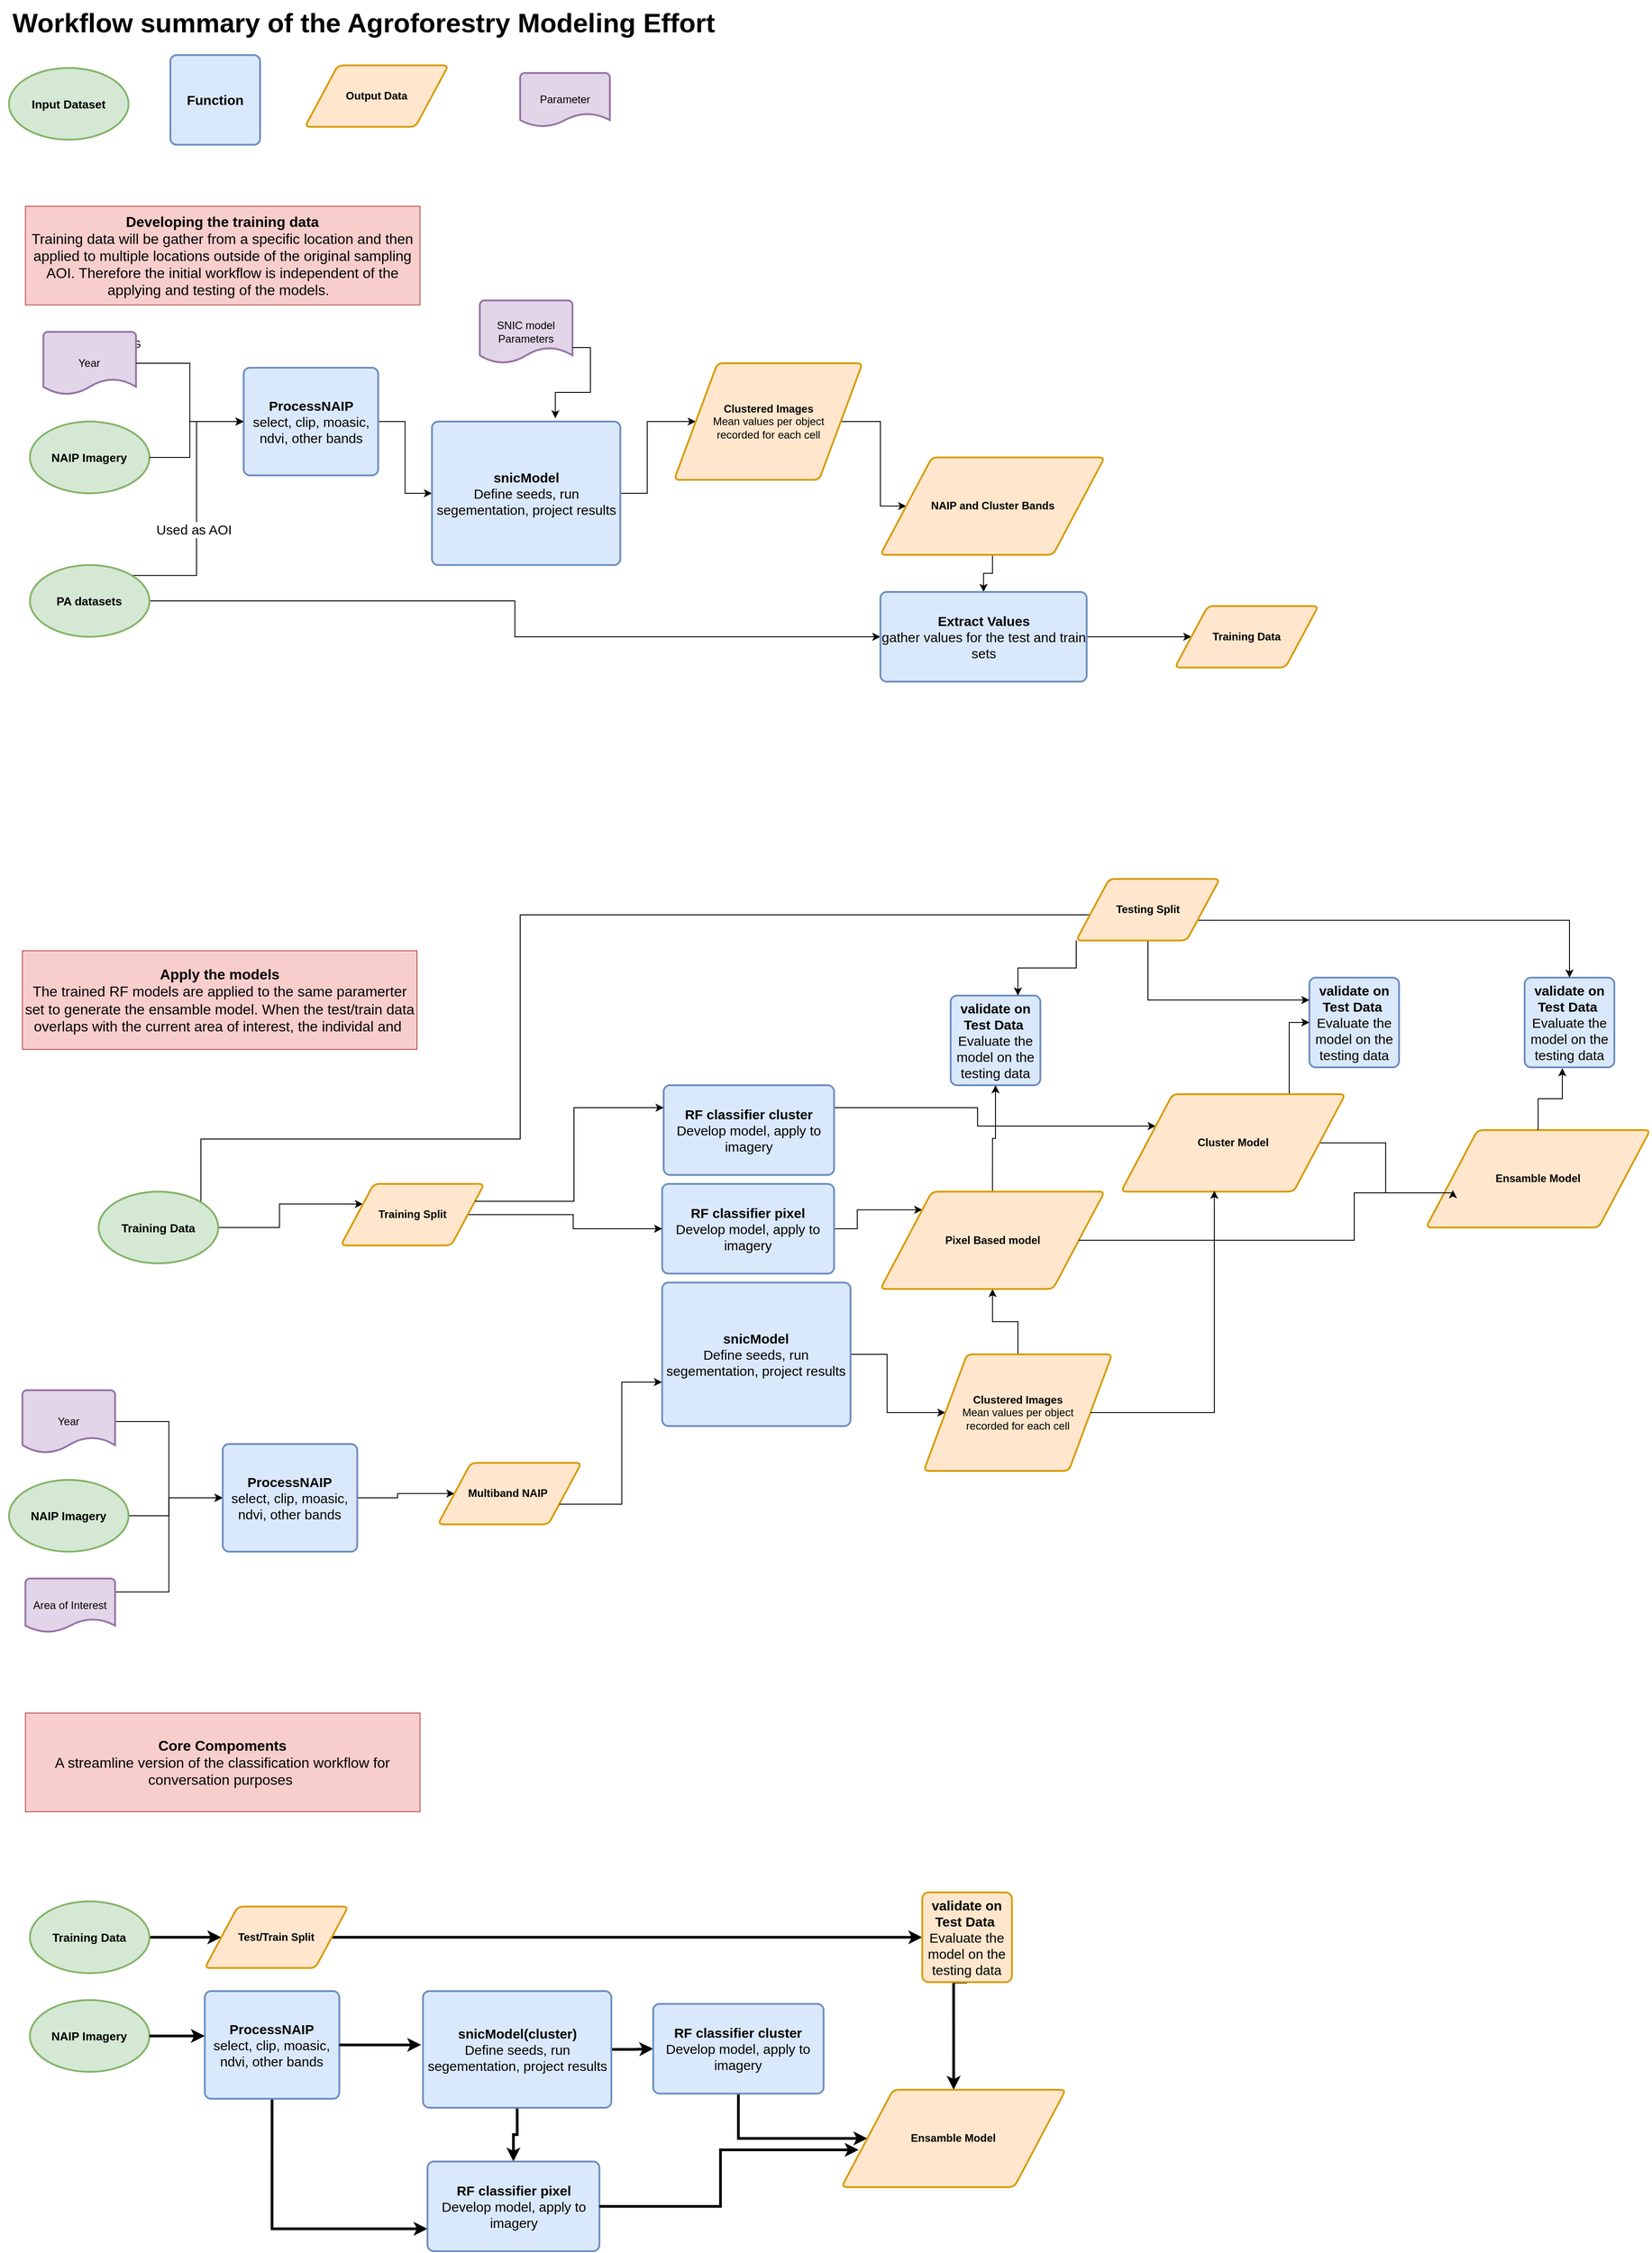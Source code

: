 <mxfile version="22.1.11" type="device" pages="3">
  <diagram name="original workflow" id="ru0vsOrcMmmFmGAPN0gL">
    <mxGraphModel dx="1418" dy="948" grid="1" gridSize="10" guides="1" tooltips="1" connect="1" arrows="1" fold="1" page="1" pageScale="1" pageWidth="1700" pageHeight="1100" math="0" shadow="0">
      <root>
        <mxCell id="0" />
        <mxCell id="1" parent="0" />
        <mxCell id="_angMufh-uXH8s0b8wE8-1" value="Input Dataset" style="strokeWidth=2;html=1;shape=mxgraph.flowchart.start_1;whiteSpace=wrap;fontSize=13;fontStyle=1;fillColor=#d5e8d4;strokeColor=#82b366;" parent="1" vertex="1">
          <mxGeometry x="30" y="115.72" width="133.33" height="80" as="geometry" />
        </mxCell>
        <mxCell id="_angMufh-uXH8s0b8wE8-2" value="&lt;b style=&quot;font-size: 30px;&quot;&gt;Workflow summary of the Agroforestry Modeling Effort&lt;br&gt;&lt;/b&gt;" style="text;html=1;align=center;verticalAlign=middle;resizable=0;points=[];autosize=1;strokeColor=none;fillColor=none;" parent="1" vertex="1">
          <mxGeometry x="20" y="40" width="810" height="50" as="geometry" />
        </mxCell>
        <mxCell id="_angMufh-uXH8s0b8wE8-4" value="Output Data&lt;br&gt;" style="shape=parallelogram;html=1;strokeWidth=2;perimeter=parallelogramPerimeter;whiteSpace=wrap;rounded=1;arcSize=12;size=0.23;fontStyle=1;fillColor=#ffe6cc;strokeColor=#d79b00;" parent="1" vertex="1">
          <mxGeometry x="360" y="112.86" width="160" height="68.57" as="geometry" />
        </mxCell>
        <mxCell id="_angMufh-uXH8s0b8wE8-6" value="&lt;b&gt;&lt;font style=&quot;font-size: 15px;&quot;&gt;Function&lt;/font&gt;&lt;/b&gt;" style="rounded=1;whiteSpace=wrap;html=1;absoluteArcSize=1;arcSize=14;strokeWidth=2;fillColor=#dae8fc;strokeColor=#6c8ebf;" parent="1" vertex="1">
          <mxGeometry x="210" y="101.43" width="100" height="100" as="geometry" />
        </mxCell>
        <mxCell id="_angMufh-uXH8s0b8wE8-9" value="Parameter" style="strokeWidth=2;html=1;shape=mxgraph.flowchart.document2;whiteSpace=wrap;size=0.25;fillColor=#e1d5e7;strokeColor=#9673a6;" parent="1" vertex="1">
          <mxGeometry x="600" y="121.43" width="100" height="60" as="geometry" />
        </mxCell>
        <mxCell id="iq7f8JGCRkE5DKr1awx2-1" value="&lt;font style=&quot;font-size: 16px;&quot;&gt;&lt;b&gt;Developing the training data&lt;/b&gt;&lt;br&gt;Training data will be gather from a specific location and then applied to multiple locations outside of the original sampling AOI. Therefore the initial workflow is independent of the applying and testing of the models.&amp;nbsp;&amp;nbsp;&lt;br&gt;&lt;/font&gt;" style="rounded=0;whiteSpace=wrap;html=1;fillColor=#f8cecc;strokeColor=#b85450;" parent="1" vertex="1">
          <mxGeometry x="48.33" y="270" width="440" height="110" as="geometry" />
        </mxCell>
        <mxCell id="iq7f8JGCRkE5DKr1awx2-8" value="G" style="group" parent="1" vertex="1" connectable="0">
          <mxGeometry x="53.33" y="410" width="238.33" height="300" as="geometry" />
        </mxCell>
        <mxCell id="iq7f8JGCRkE5DKr1awx2-3" value="NAIP Imagery" style="strokeWidth=2;html=1;shape=mxgraph.flowchart.start_1;whiteSpace=wrap;fontSize=13;fontStyle=1;fillColor=#d5e8d4;strokeColor=#82b366;" parent="iq7f8JGCRkE5DKr1awx2-8" vertex="1">
          <mxGeometry y="100" width="133.33" height="80" as="geometry" />
        </mxCell>
        <mxCell id="iq7f8JGCRkE5DKr1awx2-5" value="Year" style="strokeWidth=2;html=1;shape=mxgraph.flowchart.document2;whiteSpace=wrap;size=0.25;fillColor=#e1d5e7;strokeColor=#9673a6;" parent="iq7f8JGCRkE5DKr1awx2-8" vertex="1">
          <mxGeometry x="15.0" width="103.33" height="70" as="geometry" />
        </mxCell>
        <mxCell id="iq7f8JGCRkE5DKr1awx2-15" style="edgeStyle=orthogonalEdgeStyle;rounded=0;orthogonalLoop=1;jettySize=auto;html=1;exitX=1;exitY=0.5;exitDx=0;exitDy=0;exitPerimeter=0;entryX=0;entryY=0.5;entryDx=0;entryDy=0;" parent="1" source="iq7f8JGCRkE5DKr1awx2-13" target="iq7f8JGCRkE5DKr1awx2-27" edge="1">
          <mxGeometry relative="1" as="geometry">
            <mxPoint x="292.3" y="716.29" as="targetPoint" />
          </mxGeometry>
        </mxCell>
        <mxCell id="iq7f8JGCRkE5DKr1awx2-18" style="edgeStyle=orthogonalEdgeStyle;rounded=0;orthogonalLoop=1;jettySize=auto;html=1;exitX=0.855;exitY=0.145;exitDx=0;exitDy=0;exitPerimeter=0;entryX=0;entryY=0.5;entryDx=0;entryDy=0;" parent="1" source="iq7f8JGCRkE5DKr1awx2-13" target="iq7f8JGCRkE5DKr1awx2-17" edge="1">
          <mxGeometry relative="1" as="geometry" />
        </mxCell>
        <mxCell id="iq7f8JGCRkE5DKr1awx2-19" value="&lt;font style=&quot;font-size: 15px;&quot;&gt;Used as AOI&lt;/font&gt;" style="edgeLabel;html=1;align=center;verticalAlign=middle;resizable=0;points=[];" parent="iq7f8JGCRkE5DKr1awx2-18" vertex="1" connectable="0">
          <mxGeometry x="-0.166" y="2" relative="1" as="geometry">
            <mxPoint x="-1" as="offset" />
          </mxGeometry>
        </mxCell>
        <mxCell id="iq7f8JGCRkE5DKr1awx2-13" value="PA datasets" style="strokeWidth=2;html=1;shape=mxgraph.flowchart.start_1;whiteSpace=wrap;fontSize=13;fontStyle=1;fillColor=#d5e8d4;strokeColor=#82b366;" parent="1" vertex="1">
          <mxGeometry x="53.33" y="670" width="133.33" height="80" as="geometry" />
        </mxCell>
        <mxCell id="iq7f8JGCRkE5DKr1awx2-23" style="edgeStyle=orthogonalEdgeStyle;rounded=0;orthogonalLoop=1;jettySize=auto;html=1;exitX=1;exitY=0.5;exitDx=0;exitDy=0;entryX=0;entryY=0.5;entryDx=0;entryDy=0;" parent="1" source="iq7f8JGCRkE5DKr1awx2-17" target="iq7f8JGCRkE5DKr1awx2-21" edge="1">
          <mxGeometry relative="1" as="geometry" />
        </mxCell>
        <mxCell id="iq7f8JGCRkE5DKr1awx2-17" value="&lt;font style=&quot;font-size: 15px;&quot;&gt;&lt;b&gt;ProcessNAIP&lt;/b&gt;&lt;br&gt;select, clip, moasic, ndvi, other bands&lt;br&gt;&lt;/font&gt;" style="rounded=1;whiteSpace=wrap;html=1;absoluteArcSize=1;arcSize=14;strokeWidth=2;fillColor=#dae8fc;strokeColor=#6c8ebf;" parent="1" vertex="1">
          <mxGeometry x="291.66" y="450" width="150" height="120" as="geometry" />
        </mxCell>
        <mxCell id="iq7f8JGCRkE5DKr1awx2-4" style="edgeStyle=orthogonalEdgeStyle;rounded=0;orthogonalLoop=1;jettySize=auto;html=1;exitX=1;exitY=0.5;exitDx=0;exitDy=0;exitPerimeter=0;entryX=0;entryY=0.5;entryDx=0;entryDy=0;" parent="1" source="iq7f8JGCRkE5DKr1awx2-5" target="iq7f8JGCRkE5DKr1awx2-17" edge="1">
          <mxGeometry relative="1" as="geometry">
            <mxPoint x="291.66" y="530" as="targetPoint" />
          </mxGeometry>
        </mxCell>
        <mxCell id="iq7f8JGCRkE5DKr1awx2-2" style="edgeStyle=orthogonalEdgeStyle;rounded=0;orthogonalLoop=1;jettySize=auto;html=1;exitX=1;exitY=0.5;exitDx=0;exitDy=0;exitPerimeter=0;entryX=0;entryY=0.5;entryDx=0;entryDy=0;" parent="1" source="iq7f8JGCRkE5DKr1awx2-3" target="iq7f8JGCRkE5DKr1awx2-17" edge="1">
          <mxGeometry relative="1" as="geometry">
            <Array as="points">
              <mxPoint x="231.66" y="550" />
              <mxPoint x="231.66" y="510" />
            </Array>
            <mxPoint x="291.66" y="530" as="targetPoint" />
          </mxGeometry>
        </mxCell>
        <mxCell id="iq7f8JGCRkE5DKr1awx2-20" style="edgeStyle=orthogonalEdgeStyle;rounded=0;orthogonalLoop=1;jettySize=auto;html=1;exitX=1;exitY=0.5;exitDx=0;exitDy=0;" parent="1" source="iq7f8JGCRkE5DKr1awx2-21" target="iq7f8JGCRkE5DKr1awx2-22" edge="1">
          <mxGeometry relative="1" as="geometry" />
        </mxCell>
        <mxCell id="iq7f8JGCRkE5DKr1awx2-21" value="&lt;font style=&quot;font-size: 15px;&quot;&gt;&lt;b&gt;snicModel&lt;/b&gt;&lt;br&gt;Define seeds, run segementation, project results&lt;br&gt;&lt;/font&gt;" style="rounded=1;whiteSpace=wrap;html=1;absoluteArcSize=1;arcSize=14;strokeWidth=2;fillColor=#dae8fc;strokeColor=#6c8ebf;" parent="1" vertex="1">
          <mxGeometry x="501.66" y="510" width="210" height="160" as="geometry" />
        </mxCell>
        <mxCell id="iq7f8JGCRkE5DKr1awx2-26" style="edgeStyle=orthogonalEdgeStyle;rounded=0;orthogonalLoop=1;jettySize=auto;html=1;exitX=1;exitY=0.5;exitDx=0;exitDy=0;entryX=0;entryY=0.5;entryDx=0;entryDy=0;" parent="1" source="iq7f8JGCRkE5DKr1awx2-22" target="iq7f8JGCRkE5DKr1awx2-24" edge="1">
          <mxGeometry relative="1" as="geometry">
            <Array as="points">
              <mxPoint x="1001.66" y="510" />
              <mxPoint x="1001.66" y="604" />
            </Array>
          </mxGeometry>
        </mxCell>
        <mxCell id="iq7f8JGCRkE5DKr1awx2-22" value="Clustered Images&lt;br&gt;&lt;span style=&quot;font-weight: normal;&quot;&gt;Mean values per object &lt;br&gt;recorded for each cell&lt;/span&gt;" style="shape=parallelogram;html=1;strokeWidth=2;perimeter=parallelogramPerimeter;whiteSpace=wrap;rounded=1;arcSize=12;size=0.23;fontStyle=1;fillColor=#ffe6cc;strokeColor=#d79b00;" parent="1" vertex="1">
          <mxGeometry x="771.66" y="445" width="210" height="130" as="geometry" />
        </mxCell>
        <mxCell id="iq7f8JGCRkE5DKr1awx2-28" style="edgeStyle=orthogonalEdgeStyle;rounded=0;orthogonalLoop=1;jettySize=auto;html=1;exitX=0.5;exitY=1;exitDx=0;exitDy=0;entryX=0.5;entryY=0;entryDx=0;entryDy=0;" parent="1" source="iq7f8JGCRkE5DKr1awx2-24" target="iq7f8JGCRkE5DKr1awx2-27" edge="1">
          <mxGeometry relative="1" as="geometry" />
        </mxCell>
        <mxCell id="iq7f8JGCRkE5DKr1awx2-24" value="NAIP and Cluster Bands" style="shape=parallelogram;html=1;strokeWidth=2;perimeter=parallelogramPerimeter;whiteSpace=wrap;rounded=1;arcSize=12;size=0.23;fontStyle=1;fillColor=#ffe6cc;strokeColor=#d79b00;" parent="1" vertex="1">
          <mxGeometry x="1001.66" y="550" width="250" height="108.57" as="geometry" />
        </mxCell>
        <mxCell id="iq7f8JGCRkE5DKr1awx2-82" style="edgeStyle=orthogonalEdgeStyle;rounded=0;orthogonalLoop=1;jettySize=auto;html=1;exitX=1;exitY=0.5;exitDx=0;exitDy=0;entryX=0;entryY=0.5;entryDx=0;entryDy=0;" parent="1" source="iq7f8JGCRkE5DKr1awx2-27" target="iq7f8JGCRkE5DKr1awx2-81" edge="1">
          <mxGeometry relative="1" as="geometry" />
        </mxCell>
        <mxCell id="iq7f8JGCRkE5DKr1awx2-27" value="&lt;font style=&quot;font-size: 15px;&quot;&gt;&lt;b&gt;Extract Values&lt;/b&gt;&lt;br&gt;gather values for the test and train sets&lt;br&gt;&lt;/font&gt;" style="rounded=1;whiteSpace=wrap;html=1;absoluteArcSize=1;arcSize=14;strokeWidth=2;fillColor=#dae8fc;strokeColor=#6c8ebf;" parent="1" vertex="1">
          <mxGeometry x="1001.66" y="700" width="230" height="100" as="geometry" />
        </mxCell>
        <mxCell id="iq7f8JGCRkE5DKr1awx2-31" value="SNIC model Parameters" style="strokeWidth=2;html=1;shape=mxgraph.flowchart.document2;whiteSpace=wrap;size=0.25;fillColor=#e1d5e7;strokeColor=#9673a6;" parent="1" vertex="1">
          <mxGeometry x="554.99" y="375" width="103.33" height="70" as="geometry" />
        </mxCell>
        <mxCell id="iq7f8JGCRkE5DKr1awx2-32" style="edgeStyle=orthogonalEdgeStyle;rounded=0;orthogonalLoop=1;jettySize=auto;html=1;exitX=1;exitY=0.75;exitDx=0;exitDy=0;exitPerimeter=0;entryX=0.655;entryY=-0.023;entryDx=0;entryDy=0;entryPerimeter=0;" parent="1" source="iq7f8JGCRkE5DKr1awx2-31" target="iq7f8JGCRkE5DKr1awx2-21" edge="1">
          <mxGeometry relative="1" as="geometry" />
        </mxCell>
        <mxCell id="iq7f8JGCRkE5DKr1awx2-33" style="edgeStyle=orthogonalEdgeStyle;rounded=0;orthogonalLoop=1;jettySize=auto;html=1;exitX=1;exitY=0.5;exitDx=0;exitDy=0;exitPerimeter=0;" parent="1" source="iq7f8JGCRkE5DKr1awx2-34" target="iq7f8JGCRkE5DKr1awx2-40" edge="1">
          <mxGeometry relative="1" as="geometry">
            <Array as="points">
              <mxPoint x="208.33" y="1730" />
              <mxPoint x="208.33" y="1710" />
            </Array>
          </mxGeometry>
        </mxCell>
        <mxCell id="iq7f8JGCRkE5DKr1awx2-34" value="NAIP Imagery" style="strokeWidth=2;html=1;shape=mxgraph.flowchart.start_1;whiteSpace=wrap;fontSize=13;fontStyle=1;fillColor=#d5e8d4;strokeColor=#82b366;" parent="1" vertex="1">
          <mxGeometry x="30.0" y="1690" width="133.33" height="80" as="geometry" />
        </mxCell>
        <mxCell id="iq7f8JGCRkE5DKr1awx2-35" style="edgeStyle=orthogonalEdgeStyle;rounded=0;orthogonalLoop=1;jettySize=auto;html=1;exitX=1;exitY=0.5;exitDx=0;exitDy=0;exitPerimeter=0;entryX=0;entryY=0.5;entryDx=0;entryDy=0;" parent="1" source="iq7f8JGCRkE5DKr1awx2-36" target="iq7f8JGCRkE5DKr1awx2-40" edge="1">
          <mxGeometry relative="1" as="geometry" />
        </mxCell>
        <mxCell id="iq7f8JGCRkE5DKr1awx2-36" value="Year" style="strokeWidth=2;html=1;shape=mxgraph.flowchart.document2;whiteSpace=wrap;size=0.25;fillColor=#e1d5e7;strokeColor=#9673a6;" parent="1" vertex="1">
          <mxGeometry x="45" y="1590" width="103.33" height="70" as="geometry" />
        </mxCell>
        <mxCell id="iq7f8JGCRkE5DKr1awx2-37" style="edgeStyle=orthogonalEdgeStyle;rounded=0;orthogonalLoop=1;jettySize=auto;html=1;exitX=1;exitY=0.25;exitDx=0;exitDy=0;exitPerimeter=0;entryX=0;entryY=0.5;entryDx=0;entryDy=0;" parent="1" source="iq7f8JGCRkE5DKr1awx2-38" target="iq7f8JGCRkE5DKr1awx2-40" edge="1">
          <mxGeometry relative="1" as="geometry" />
        </mxCell>
        <mxCell id="iq7f8JGCRkE5DKr1awx2-38" value="Area of Interest" style="strokeWidth=2;html=1;shape=mxgraph.flowchart.document2;whiteSpace=wrap;size=0.25;fillColor=#e1d5e7;strokeColor=#9673a6;" parent="1" vertex="1">
          <mxGeometry x="48.33" y="1800" width="100" height="60" as="geometry" />
        </mxCell>
        <mxCell id="iq7f8JGCRkE5DKr1awx2-39" style="edgeStyle=orthogonalEdgeStyle;rounded=0;orthogonalLoop=1;jettySize=auto;html=1;exitX=1;exitY=0.5;exitDx=0;exitDy=0;" parent="1" source="iq7f8JGCRkE5DKr1awx2-40" target="iq7f8JGCRkE5DKr1awx2-49" edge="1">
          <mxGeometry relative="1" as="geometry" />
        </mxCell>
        <mxCell id="iq7f8JGCRkE5DKr1awx2-40" value="&lt;font style=&quot;font-size: 15px;&quot;&gt;&lt;b&gt;ProcessNAIP&lt;/b&gt;&lt;br&gt;select, clip, moasic, ndvi, other bands&lt;br&gt;&lt;/font&gt;" style="rounded=1;whiteSpace=wrap;html=1;absoluteArcSize=1;arcSize=14;strokeWidth=2;fillColor=#dae8fc;strokeColor=#6c8ebf;" parent="1" vertex="1">
          <mxGeometry x="268.33" y="1650" width="150" height="120" as="geometry" />
        </mxCell>
        <mxCell id="iq7f8JGCRkE5DKr1awx2-49" value="Multiband NAIP&amp;nbsp;" style="shape=parallelogram;html=1;strokeWidth=2;perimeter=parallelogramPerimeter;whiteSpace=wrap;rounded=1;arcSize=12;size=0.23;fontStyle=1;fillColor=#ffe6cc;strokeColor=#d79b00;" parent="1" vertex="1">
          <mxGeometry x="508.33" y="1671" width="160" height="68.57" as="geometry" />
        </mxCell>
        <mxCell id="iq7f8JGCRkE5DKr1awx2-50" style="edgeStyle=orthogonalEdgeStyle;rounded=0;orthogonalLoop=1;jettySize=auto;html=1;exitX=1;exitY=0.5;exitDx=0;exitDy=0;" parent="1" source="iq7f8JGCRkE5DKr1awx2-51" target="iq7f8JGCRkE5DKr1awx2-54" edge="1">
          <mxGeometry relative="1" as="geometry" />
        </mxCell>
        <mxCell id="iq7f8JGCRkE5DKr1awx2-51" value="&lt;font style=&quot;font-size: 15px;&quot;&gt;&lt;b&gt;snicModel&lt;/b&gt;&lt;br&gt;Define seeds, run segementation, project results&lt;br&gt;&lt;/font&gt;" style="rounded=1;whiteSpace=wrap;html=1;absoluteArcSize=1;arcSize=14;strokeWidth=2;fillColor=#dae8fc;strokeColor=#6c8ebf;" parent="1" vertex="1">
          <mxGeometry x="758.33" y="1470" width="210" height="160" as="geometry" />
        </mxCell>
        <mxCell id="iq7f8JGCRkE5DKr1awx2-52" style="edgeStyle=orthogonalEdgeStyle;rounded=0;orthogonalLoop=1;jettySize=auto;html=1;exitX=1;exitY=0.75;exitDx=0;exitDy=0;entryX=-0.001;entryY=0.694;entryDx=0;entryDy=0;entryPerimeter=0;" parent="1" source="iq7f8JGCRkE5DKr1awx2-49" target="iq7f8JGCRkE5DKr1awx2-51" edge="1">
          <mxGeometry relative="1" as="geometry" />
        </mxCell>
        <mxCell id="bEsAVYLafdhDXo3rLlMK-29" style="edgeStyle=orthogonalEdgeStyle;rounded=0;orthogonalLoop=1;jettySize=auto;html=1;exitX=0.5;exitY=0;exitDx=0;exitDy=0;" parent="1" source="iq7f8JGCRkE5DKr1awx2-54" target="bEsAVYLafdhDXo3rLlMK-3" edge="1">
          <mxGeometry relative="1" as="geometry" />
        </mxCell>
        <mxCell id="iq7f8JGCRkE5DKr1awx2-54" value="Clustered Images&lt;br&gt;&lt;span style=&quot;font-weight: normal;&quot;&gt;Mean values per object &lt;br&gt;recorded for each cell&lt;/span&gt;" style="shape=parallelogram;html=1;strokeWidth=2;perimeter=parallelogramPerimeter;whiteSpace=wrap;rounded=1;arcSize=12;size=0.23;fontStyle=1;fillColor=#ffe6cc;strokeColor=#d79b00;" parent="1" vertex="1">
          <mxGeometry x="1050" y="1550" width="210" height="130" as="geometry" />
        </mxCell>
        <mxCell id="bEsAVYLafdhDXo3rLlMK-7" style="edgeStyle=orthogonalEdgeStyle;rounded=0;orthogonalLoop=1;jettySize=auto;html=1;exitX=1;exitY=0.25;exitDx=0;exitDy=0;entryX=0;entryY=0.25;entryDx=0;entryDy=0;" parent="1" source="iq7f8JGCRkE5DKr1awx2-66" target="bEsAVYLafdhDXo3rLlMK-2" edge="1">
          <mxGeometry relative="1" as="geometry" />
        </mxCell>
        <mxCell id="iq7f8JGCRkE5DKr1awx2-66" value="&lt;font style=&quot;font-size: 15px;&quot;&gt;&lt;b&gt;RF classifier cluster&lt;/b&gt;&lt;br&gt;Develop model, apply to imagery&lt;br&gt;&lt;/font&gt;" style="rounded=1;whiteSpace=wrap;html=1;absoluteArcSize=1;arcSize=14;strokeWidth=2;fillColor=#dae8fc;strokeColor=#6c8ebf;" parent="1" vertex="1">
          <mxGeometry x="760" y="1250" width="190" height="100" as="geometry" />
        </mxCell>
        <mxCell id="iq7f8JGCRkE5DKr1awx2-77" value="&lt;font style=&quot;font-size: 15px;&quot;&gt;&lt;b&gt;validate on Test Data&amp;nbsp;&lt;br&gt;&lt;/b&gt;Evaluate the model on the testing data&lt;br&gt;&lt;/font&gt;" style="rounded=1;whiteSpace=wrap;html=1;absoluteArcSize=1;arcSize=14;strokeWidth=2;fillColor=#dae8fc;strokeColor=#6c8ebf;" parent="1" vertex="1">
          <mxGeometry x="1480" y="1130" width="100" height="100" as="geometry" />
        </mxCell>
        <mxCell id="iq7f8JGCRkE5DKr1awx2-80" value="&lt;font style=&quot;font-size: 16px;&quot;&gt;Apply the models&lt;br&gt;&lt;span style=&quot;font-weight: 400;&quot;&gt;The trained RF models are applied to the same paramerter set to generate the ensamble model. When the test/train data overlaps with the current area of interest, the individal and&amp;nbsp;&lt;/span&gt;&lt;br&gt;&lt;/font&gt;" style="rounded=0;whiteSpace=wrap;html=1;fillColor=#f8cecc;strokeColor=#b85450;fontStyle=1" parent="1" vertex="1">
          <mxGeometry x="45" y="1100" width="440" height="110" as="geometry" />
        </mxCell>
        <mxCell id="iq7f8JGCRkE5DKr1awx2-81" value="Training Data" style="shape=parallelogram;html=1;strokeWidth=2;perimeter=parallelogramPerimeter;whiteSpace=wrap;rounded=1;arcSize=12;size=0.23;fontStyle=1;fillColor=#ffe6cc;strokeColor=#d79b00;" parent="1" vertex="1">
          <mxGeometry x="1330" y="715.71" width="160" height="68.57" as="geometry" />
        </mxCell>
        <mxCell id="bEsAVYLafdhDXo3rLlMK-12" style="edgeStyle=orthogonalEdgeStyle;rounded=0;orthogonalLoop=1;jettySize=auto;html=1;exitX=0.75;exitY=0;exitDx=0;exitDy=0;entryX=0;entryY=0.5;entryDx=0;entryDy=0;" parent="1" source="bEsAVYLafdhDXo3rLlMK-2" target="iq7f8JGCRkE5DKr1awx2-77" edge="1">
          <mxGeometry relative="1" as="geometry" />
        </mxCell>
        <mxCell id="bEsAVYLafdhDXo3rLlMK-9" style="edgeStyle=orthogonalEdgeStyle;rounded=0;orthogonalLoop=1;jettySize=auto;html=1;exitX=1;exitY=0.5;exitDx=0;exitDy=0;" parent="1" source="bEsAVYLafdhDXo3rLlMK-2" edge="1">
          <mxGeometry relative="1" as="geometry">
            <mxPoint x="1640" y="1370" as="targetPoint" />
            <Array as="points">
              <mxPoint x="1565" y="1314" />
              <mxPoint x="1565" y="1370" />
              <mxPoint x="1626" y="1370" />
            </Array>
          </mxGeometry>
        </mxCell>
        <mxCell id="bEsAVYLafdhDXo3rLlMK-4" value="&lt;font style=&quot;font-size: 15px;&quot;&gt;&lt;b&gt;validate on Test Data&amp;nbsp;&lt;br&gt;&lt;/b&gt;Evaluate the model on the testing data&lt;br&gt;&lt;/font&gt;" style="rounded=1;whiteSpace=wrap;html=1;absoluteArcSize=1;arcSize=14;strokeWidth=2;fillColor=#dae8fc;strokeColor=#6c8ebf;" parent="1" vertex="1">
          <mxGeometry x="1080" y="1150" width="100" height="100" as="geometry" />
        </mxCell>
        <mxCell id="bEsAVYLafdhDXo3rLlMK-5" value="Ensamble Model" style="shape=parallelogram;html=1;strokeWidth=2;perimeter=parallelogramPerimeter;whiteSpace=wrap;rounded=1;arcSize=12;size=0.23;fontStyle=1;fillColor=#ffe6cc;strokeColor=#d79b00;" parent="1" vertex="1">
          <mxGeometry x="1610" y="1300" width="250" height="108.57" as="geometry" />
        </mxCell>
        <mxCell id="bEsAVYLafdhDXo3rLlMK-6" value="&lt;font style=&quot;font-size: 15px;&quot;&gt;&lt;b&gt;validate on Test Data&amp;nbsp;&lt;br&gt;&lt;/b&gt;Evaluate the model on the testing data&lt;br&gt;&lt;/font&gt;" style="rounded=1;whiteSpace=wrap;html=1;absoluteArcSize=1;arcSize=14;strokeWidth=2;fillColor=#dae8fc;strokeColor=#6c8ebf;" parent="1" vertex="1">
          <mxGeometry x="1720" y="1130" width="100" height="100" as="geometry" />
        </mxCell>
        <mxCell id="bEsAVYLafdhDXo3rLlMK-13" style="edgeStyle=orthogonalEdgeStyle;rounded=0;orthogonalLoop=1;jettySize=auto;html=1;exitX=0.5;exitY=0;exitDx=0;exitDy=0;entryX=0.42;entryY=1.01;entryDx=0;entryDy=0;entryPerimeter=0;" parent="1" source="bEsAVYLafdhDXo3rLlMK-5" target="bEsAVYLafdhDXo3rLlMK-6" edge="1">
          <mxGeometry relative="1" as="geometry" />
        </mxCell>
        <mxCell id="bEsAVYLafdhDXo3rLlMK-21" style="edgeStyle=orthogonalEdgeStyle;rounded=0;orthogonalLoop=1;jettySize=auto;html=1;exitX=1;exitY=0.5;exitDx=0;exitDy=0;entryX=0;entryY=0;entryDx=0;entryDy=0;" parent="1" source="bEsAVYLafdhDXo3rLlMK-16" target="bEsAVYLafdhDXo3rLlMK-3" edge="1">
          <mxGeometry relative="1" as="geometry" />
        </mxCell>
        <mxCell id="bEsAVYLafdhDXo3rLlMK-16" value="&lt;font style=&quot;font-size: 15px;&quot;&gt;&lt;b&gt;RF classifier pixel&lt;/b&gt;&lt;br&gt;Develop model, apply to imagery&lt;br&gt;&lt;/font&gt;" style="rounded=1;whiteSpace=wrap;html=1;absoluteArcSize=1;arcSize=14;strokeWidth=2;fillColor=#dae8fc;strokeColor=#6c8ebf;" parent="1" vertex="1">
          <mxGeometry x="758.33" y="1360" width="191.67" height="100" as="geometry" />
        </mxCell>
        <mxCell id="bEsAVYLafdhDXo3rLlMK-23" style="edgeStyle=orthogonalEdgeStyle;rounded=0;orthogonalLoop=1;jettySize=auto;html=1;exitX=1;exitY=0.5;exitDx=0;exitDy=0;exitPerimeter=0;entryX=0;entryY=0.25;entryDx=0;entryDy=0;" parent="1" source="bEsAVYLafdhDXo3rLlMK-17" target="bEsAVYLafdhDXo3rLlMK-18" edge="1">
          <mxGeometry relative="1" as="geometry" />
        </mxCell>
        <mxCell id="bEsAVYLafdhDXo3rLlMK-25" style="edgeStyle=orthogonalEdgeStyle;rounded=0;orthogonalLoop=1;jettySize=auto;html=1;exitX=0.855;exitY=0.145;exitDx=0;exitDy=0;exitPerimeter=0;entryX=0;entryY=0.5;entryDx=0;entryDy=0;" parent="1" source="bEsAVYLafdhDXo3rLlMK-17" target="bEsAVYLafdhDXo3rLlMK-24" edge="1">
          <mxGeometry relative="1" as="geometry">
            <Array as="points">
              <mxPoint x="244" y="1310" />
              <mxPoint x="600" y="1310" />
              <mxPoint x="600" y="1060" />
              <mxPoint x="1238" y="1060" />
            </Array>
          </mxGeometry>
        </mxCell>
        <mxCell id="bEsAVYLafdhDXo3rLlMK-17" value="Training Data&lt;br&gt;" style="strokeWidth=2;html=1;shape=mxgraph.flowchart.start_1;whiteSpace=wrap;fontSize=13;fontStyle=1;fillColor=#d5e8d4;strokeColor=#82b366;" parent="1" vertex="1">
          <mxGeometry x="130" y="1368.57" width="133.33" height="80" as="geometry" />
        </mxCell>
        <mxCell id="bEsAVYLafdhDXo3rLlMK-20" value="" style="edgeStyle=orthogonalEdgeStyle;rounded=0;orthogonalLoop=1;jettySize=auto;html=1;entryX=0;entryY=0.5;entryDx=0;entryDy=0;" parent="1" source="bEsAVYLafdhDXo3rLlMK-18" target="bEsAVYLafdhDXo3rLlMK-16" edge="1">
          <mxGeometry relative="1" as="geometry">
            <mxPoint x="660" y="1394.285" as="targetPoint" />
          </mxGeometry>
        </mxCell>
        <mxCell id="bEsAVYLafdhDXo3rLlMK-18" value="Training Split" style="shape=parallelogram;html=1;strokeWidth=2;perimeter=parallelogramPerimeter;whiteSpace=wrap;rounded=1;arcSize=12;size=0.23;fontStyle=1;fillColor=#ffe6cc;strokeColor=#d79b00;" parent="1" vertex="1">
          <mxGeometry x="400.0" y="1360" width="160" height="68.57" as="geometry" />
        </mxCell>
        <mxCell id="bEsAVYLafdhDXo3rLlMK-22" style="edgeStyle=orthogonalEdgeStyle;rounded=0;orthogonalLoop=1;jettySize=auto;html=1;exitX=1;exitY=0.25;exitDx=0;exitDy=0;entryX=0;entryY=0.25;entryDx=0;entryDy=0;" parent="1" source="bEsAVYLafdhDXo3rLlMK-18" target="iq7f8JGCRkE5DKr1awx2-66" edge="1">
          <mxGeometry relative="1" as="geometry" />
        </mxCell>
        <mxCell id="bEsAVYLafdhDXo3rLlMK-32" style="edgeStyle=orthogonalEdgeStyle;rounded=0;orthogonalLoop=1;jettySize=auto;html=1;exitX=0;exitY=1;exitDx=0;exitDy=0;entryX=0.75;entryY=0;entryDx=0;entryDy=0;" parent="1" source="bEsAVYLafdhDXo3rLlMK-24" target="bEsAVYLafdhDXo3rLlMK-4" edge="1">
          <mxGeometry relative="1" as="geometry" />
        </mxCell>
        <mxCell id="bEsAVYLafdhDXo3rLlMK-33" style="edgeStyle=orthogonalEdgeStyle;rounded=0;orthogonalLoop=1;jettySize=auto;html=1;exitX=0.5;exitY=1;exitDx=0;exitDy=0;entryX=0;entryY=0.25;entryDx=0;entryDy=0;" parent="1" source="bEsAVYLafdhDXo3rLlMK-24" target="iq7f8JGCRkE5DKr1awx2-77" edge="1">
          <mxGeometry relative="1" as="geometry" />
        </mxCell>
        <mxCell id="bEsAVYLafdhDXo3rLlMK-34" style="edgeStyle=orthogonalEdgeStyle;rounded=0;orthogonalLoop=1;jettySize=auto;html=1;exitX=1;exitY=0.75;exitDx=0;exitDy=0;entryX=0.5;entryY=0;entryDx=0;entryDy=0;" parent="1" source="bEsAVYLafdhDXo3rLlMK-24" target="bEsAVYLafdhDXo3rLlMK-6" edge="1">
          <mxGeometry relative="1" as="geometry" />
        </mxCell>
        <mxCell id="bEsAVYLafdhDXo3rLlMK-24" value="Testing Split" style="shape=parallelogram;html=1;strokeWidth=2;perimeter=parallelogramPerimeter;whiteSpace=wrap;rounded=1;arcSize=12;size=0.23;fontStyle=1;fillColor=#ffe6cc;strokeColor=#d79b00;" parent="1" vertex="1">
          <mxGeometry x="1220" y="1020" width="160" height="68.57" as="geometry" />
        </mxCell>
        <mxCell id="bEsAVYLafdhDXo3rLlMK-27" style="edgeStyle=orthogonalEdgeStyle;rounded=0;orthogonalLoop=1;jettySize=auto;html=1;exitX=0.5;exitY=0;exitDx=0;exitDy=0;entryX=0.5;entryY=1;entryDx=0;entryDy=0;" parent="1" source="bEsAVYLafdhDXo3rLlMK-3" target="bEsAVYLafdhDXo3rLlMK-4" edge="1">
          <mxGeometry relative="1" as="geometry" />
        </mxCell>
        <mxCell id="bEsAVYLafdhDXo3rLlMK-3" value="Pixel Based model" style="shape=parallelogram;html=1;strokeWidth=2;perimeter=parallelogramPerimeter;whiteSpace=wrap;rounded=1;arcSize=12;size=0.23;fontStyle=1;fillColor=#ffe6cc;strokeColor=#d79b00;" parent="1" vertex="1">
          <mxGeometry x="1001.66" y="1368.57" width="250" height="108.57" as="geometry" />
        </mxCell>
        <mxCell id="bEsAVYLafdhDXo3rLlMK-2" value="Cluster Model" style="shape=parallelogram;html=1;strokeWidth=2;perimeter=parallelogramPerimeter;whiteSpace=wrap;rounded=1;arcSize=12;size=0.23;fontStyle=1;fillColor=#ffe6cc;strokeColor=#d79b00;" parent="1" vertex="1">
          <mxGeometry x="1270" y="1260" width="250" height="108.57" as="geometry" />
        </mxCell>
        <mxCell id="bEsAVYLafdhDXo3rLlMK-30" style="edgeStyle=orthogonalEdgeStyle;rounded=0;orthogonalLoop=1;jettySize=auto;html=1;exitX=1;exitY=0.5;exitDx=0;exitDy=0;entryX=0.416;entryY=0.991;entryDx=0;entryDy=0;entryPerimeter=0;" parent="1" source="iq7f8JGCRkE5DKr1awx2-54" target="bEsAVYLafdhDXo3rLlMK-2" edge="1">
          <mxGeometry relative="1" as="geometry" />
        </mxCell>
        <mxCell id="bEsAVYLafdhDXo3rLlMK-31" style="edgeStyle=orthogonalEdgeStyle;rounded=0;orthogonalLoop=1;jettySize=auto;html=1;exitX=1;exitY=0.5;exitDx=0;exitDy=0;entryX=0.12;entryY=0.617;entryDx=0;entryDy=0;entryPerimeter=0;" parent="1" source="bEsAVYLafdhDXo3rLlMK-3" target="bEsAVYLafdhDXo3rLlMK-5" edge="1">
          <mxGeometry relative="1" as="geometry">
            <Array as="points">
              <mxPoint x="1530" y="1423" />
              <mxPoint x="1530" y="1370" />
              <mxPoint x="1640" y="1370" />
            </Array>
          </mxGeometry>
        </mxCell>
        <mxCell id="liSVJQE5td0kBmPYtOs_-1" value="NAIP Imagery" style="strokeWidth=2;html=1;shape=mxgraph.flowchart.start_1;whiteSpace=wrap;fontSize=13;fontStyle=1;fillColor=#d5e8d4;strokeColor=#82b366;" parent="1" vertex="1">
          <mxGeometry x="53.33" y="2270" width="133.33" height="80" as="geometry" />
        </mxCell>
        <mxCell id="liSVJQE5td0kBmPYtOs_-12" style="edgeStyle=orthogonalEdgeStyle;rounded=0;orthogonalLoop=1;jettySize=auto;html=1;exitX=1;exitY=0.5;exitDx=0;exitDy=0;exitPerimeter=0;entryX=0;entryY=0.5;entryDx=0;entryDy=0;strokeWidth=3;" parent="1" source="liSVJQE5td0kBmPYtOs_-2" target="liSVJQE5td0kBmPYtOs_-4" edge="1">
          <mxGeometry relative="1" as="geometry" />
        </mxCell>
        <mxCell id="liSVJQE5td0kBmPYtOs_-2" value="Training Data&lt;br&gt;" style="strokeWidth=2;html=1;shape=mxgraph.flowchart.start_1;whiteSpace=wrap;fontSize=13;fontStyle=1;fillColor=#d5e8d4;strokeColor=#82b366;" parent="1" vertex="1">
          <mxGeometry x="53.33" y="2160" width="133.33" height="80" as="geometry" />
        </mxCell>
        <mxCell id="liSVJQE5td0kBmPYtOs_-15" style="edgeStyle=orthogonalEdgeStyle;rounded=0;orthogonalLoop=1;jettySize=auto;html=1;exitX=0.5;exitY=1;exitDx=0;exitDy=0;entryX=0;entryY=0.75;entryDx=0;entryDy=0;strokeWidth=3;" parent="1" source="liSVJQE5td0kBmPYtOs_-3" target="liSVJQE5td0kBmPYtOs_-6" edge="1">
          <mxGeometry relative="1" as="geometry" />
        </mxCell>
        <mxCell id="liSVJQE5td0kBmPYtOs_-3" value="&lt;font style=&quot;font-size: 15px;&quot;&gt;&lt;b&gt;ProcessNAIP&lt;/b&gt;&lt;br&gt;select, clip, moasic, ndvi, other bands&lt;br&gt;&lt;/font&gt;" style="rounded=1;whiteSpace=wrap;html=1;absoluteArcSize=1;arcSize=14;strokeWidth=2;fillColor=#dae8fc;strokeColor=#6c8ebf;" parent="1" vertex="1">
          <mxGeometry x="248.33" y="2260" width="150" height="120" as="geometry" />
        </mxCell>
        <mxCell id="liSVJQE5td0kBmPYtOs_-20" style="edgeStyle=orthogonalEdgeStyle;rounded=0;orthogonalLoop=1;jettySize=auto;html=1;exitX=1;exitY=0.5;exitDx=0;exitDy=0;entryX=0;entryY=0.5;entryDx=0;entryDy=0;strokeWidth=3;" parent="1" source="liSVJQE5td0kBmPYtOs_-4" target="liSVJQE5td0kBmPYtOs_-9" edge="1">
          <mxGeometry relative="1" as="geometry" />
        </mxCell>
        <mxCell id="liSVJQE5td0kBmPYtOs_-4" value="Test/Train Split" style="shape=parallelogram;html=1;strokeWidth=2;perimeter=parallelogramPerimeter;whiteSpace=wrap;rounded=1;arcSize=12;size=0.23;fontStyle=1;fillColor=#ffe6cc;strokeColor=#d79b00;" parent="1" vertex="1">
          <mxGeometry x="248.33" y="2165.72" width="160" height="68.57" as="geometry" />
        </mxCell>
        <mxCell id="liSVJQE5td0kBmPYtOs_-16" style="edgeStyle=orthogonalEdgeStyle;rounded=0;orthogonalLoop=1;jettySize=auto;html=1;exitX=1;exitY=0.5;exitDx=0;exitDy=0;entryX=0;entryY=0.5;entryDx=0;entryDy=0;strokeWidth=3;" parent="1" source="liSVJQE5td0kBmPYtOs_-5" target="liSVJQE5td0kBmPYtOs_-7" edge="1">
          <mxGeometry relative="1" as="geometry" />
        </mxCell>
        <mxCell id="k1s0kApw1L8e37VxQRg--2" style="edgeStyle=orthogonalEdgeStyle;rounded=0;orthogonalLoop=1;jettySize=auto;html=1;exitX=0.5;exitY=1;exitDx=0;exitDy=0;entryX=0.5;entryY=0;entryDx=0;entryDy=0;strokeWidth=3;" parent="1" source="liSVJQE5td0kBmPYtOs_-5" target="liSVJQE5td0kBmPYtOs_-6" edge="1">
          <mxGeometry relative="1" as="geometry" />
        </mxCell>
        <mxCell id="liSVJQE5td0kBmPYtOs_-5" value="&lt;font style=&quot;font-size: 15px;&quot;&gt;&lt;b&gt;snicModel(cluster)&lt;/b&gt;&lt;br&gt;Define seeds, run segementation, project results&lt;br&gt;&lt;/font&gt;" style="rounded=1;whiteSpace=wrap;html=1;absoluteArcSize=1;arcSize=14;strokeWidth=2;fillColor=#dae8fc;strokeColor=#6c8ebf;" parent="1" vertex="1">
          <mxGeometry x="491.66" y="2260" width="210" height="130" as="geometry" />
        </mxCell>
        <mxCell id="liSVJQE5td0kBmPYtOs_-6" value="&lt;font style=&quot;font-size: 15px;&quot;&gt;&lt;b&gt;RF classifier pixel&lt;/b&gt;&lt;br&gt;Develop model, apply to imagery&lt;br&gt;&lt;/font&gt;" style="rounded=1;whiteSpace=wrap;html=1;absoluteArcSize=1;arcSize=14;strokeWidth=2;fillColor=#dae8fc;strokeColor=#6c8ebf;" parent="1" vertex="1">
          <mxGeometry x="496.66" y="2450" width="191.67" height="100" as="geometry" />
        </mxCell>
        <mxCell id="liSVJQE5td0kBmPYtOs_-18" style="edgeStyle=orthogonalEdgeStyle;rounded=0;orthogonalLoop=1;jettySize=auto;html=1;exitX=0.5;exitY=1;exitDx=0;exitDy=0;entryX=0;entryY=0.5;entryDx=0;entryDy=0;strokeWidth=3;" parent="1" source="liSVJQE5td0kBmPYtOs_-7" target="liSVJQE5td0kBmPYtOs_-10" edge="1">
          <mxGeometry relative="1" as="geometry" />
        </mxCell>
        <mxCell id="liSVJQE5td0kBmPYtOs_-7" value="&lt;font style=&quot;font-size: 15px;&quot;&gt;&lt;b&gt;RF classifier cluster&lt;/b&gt;&lt;br&gt;Develop model, apply to imagery&lt;br&gt;&lt;/font&gt;" style="rounded=1;whiteSpace=wrap;html=1;absoluteArcSize=1;arcSize=14;strokeWidth=2;fillColor=#dae8fc;strokeColor=#6c8ebf;" parent="1" vertex="1">
          <mxGeometry x="748.33" y="2274.28" width="190" height="100" as="geometry" />
        </mxCell>
        <mxCell id="liSVJQE5td0kBmPYtOs_-19" style="edgeStyle=orthogonalEdgeStyle;rounded=0;orthogonalLoop=1;jettySize=auto;html=1;exitX=0.5;exitY=1;exitDx=0;exitDy=0;entryX=0.5;entryY=0;entryDx=0;entryDy=0;strokeWidth=3;" parent="1" source="liSVJQE5td0kBmPYtOs_-9" target="liSVJQE5td0kBmPYtOs_-10" edge="1">
          <mxGeometry relative="1" as="geometry">
            <Array as="points">
              <mxPoint x="1083.33" y="2250" />
            </Array>
          </mxGeometry>
        </mxCell>
        <mxCell id="liSVJQE5td0kBmPYtOs_-9" value="&lt;font style=&quot;font-size: 15px;&quot;&gt;&lt;b&gt;validate on Test Data&amp;nbsp;&lt;br&gt;&lt;/b&gt;Evaluate the model on the testing data&lt;br&gt;&lt;/font&gt;" style="rounded=1;whiteSpace=wrap;html=1;absoluteArcSize=1;arcSize=14;strokeWidth=2;fillColor=#ffe6cc;strokeColor=#d79b00;" parent="1" vertex="1">
          <mxGeometry x="1048.33" y="2150" width="100" height="100" as="geometry" />
        </mxCell>
        <mxCell id="liSVJQE5td0kBmPYtOs_-10" value="Ensamble Model" style="shape=parallelogram;html=1;strokeWidth=2;perimeter=parallelogramPerimeter;whiteSpace=wrap;rounded=1;arcSize=12;size=0.23;fontStyle=1;fillColor=#ffe6cc;strokeColor=#d79b00;" parent="1" vertex="1">
          <mxGeometry x="958.33" y="2370" width="250" height="108.57" as="geometry" />
        </mxCell>
        <mxCell id="liSVJQE5td0kBmPYtOs_-13" style="edgeStyle=orthogonalEdgeStyle;rounded=0;orthogonalLoop=1;jettySize=auto;html=1;exitX=1;exitY=0.5;exitDx=0;exitDy=0;exitPerimeter=0;entryX=0;entryY=0.417;entryDx=0;entryDy=0;entryPerimeter=0;strokeWidth=3;" parent="1" source="liSVJQE5td0kBmPYtOs_-1" target="liSVJQE5td0kBmPYtOs_-3" edge="1">
          <mxGeometry relative="1" as="geometry" />
        </mxCell>
        <mxCell id="liSVJQE5td0kBmPYtOs_-14" style="edgeStyle=orthogonalEdgeStyle;rounded=0;orthogonalLoop=1;jettySize=auto;html=1;entryX=-0.01;entryY=0.461;entryDx=0;entryDy=0;entryPerimeter=0;strokeWidth=3;exitX=1;exitY=0.5;exitDx=0;exitDy=0;" parent="1" source="liSVJQE5td0kBmPYtOs_-3" target="liSVJQE5td0kBmPYtOs_-5" edge="1">
          <mxGeometry relative="1" as="geometry">
            <mxPoint x="398.33" y="2310" as="sourcePoint" />
          </mxGeometry>
        </mxCell>
        <mxCell id="liSVJQE5td0kBmPYtOs_-17" style="edgeStyle=orthogonalEdgeStyle;rounded=0;orthogonalLoop=1;jettySize=auto;html=1;exitX=1;exitY=0.5;exitDx=0;exitDy=0;entryX=0.076;entryY=0.617;entryDx=0;entryDy=0;entryPerimeter=0;strokeWidth=3;" parent="1" source="liSVJQE5td0kBmPYtOs_-6" target="liSVJQE5td0kBmPYtOs_-10" edge="1">
          <mxGeometry relative="1" as="geometry" />
        </mxCell>
        <mxCell id="k1s0kApw1L8e37VxQRg--1" value="&lt;font style=&quot;font-size: 16px;&quot;&gt;&lt;b&gt;Core Compoments&lt;br&gt;&lt;/b&gt;A streamline version of the classification workflow for conversation purposes&amp;nbsp;&lt;br&gt;&lt;/font&gt;" style="rounded=0;whiteSpace=wrap;html=1;fillColor=#f8cecc;strokeColor=#b85450;" parent="1" vertex="1">
          <mxGeometry x="48.33" y="1950" width="440" height="110" as="geometry" />
        </mxCell>
      </root>
    </mxGraphModel>
  </diagram>
  <diagram name="simplified workflow 20240116" id="Ukv0JTuuzYyGzYlE5z8_">
    <mxGraphModel dx="1674" dy="964" grid="1" gridSize="10" guides="1" tooltips="1" connect="1" arrows="1" fold="1" page="1" pageScale="1" pageWidth="1700" pageHeight="1100" math="0" shadow="0">
      <root>
        <mxCell id="JFfCO8q_ADzKK6mXp7AL-0" />
        <mxCell id="JFfCO8q_ADzKK6mXp7AL-1" parent="JFfCO8q_ADzKK6mXp7AL-0" />
        <mxCell id="JFfCO8q_ADzKK6mXp7AL-2" value="Input Dataset" style="strokeWidth=2;html=1;shape=mxgraph.flowchart.start_1;whiteSpace=wrap;fontSize=13;fontStyle=1;fillColor=#d5e8d4;strokeColor=#82b366;" parent="JFfCO8q_ADzKK6mXp7AL-1" vertex="1">
          <mxGeometry x="30" y="115.72" width="133.33" height="80" as="geometry" />
        </mxCell>
        <mxCell id="JFfCO8q_ADzKK6mXp7AL-3" value="&lt;b style=&quot;font-size: 30px;&quot;&gt;Workflow summary of the Agroforestry Modeling Effort&lt;br&gt;&lt;/b&gt;" style="text;html=1;align=center;verticalAlign=middle;resizable=0;points=[];autosize=1;strokeColor=none;fillColor=none;" parent="JFfCO8q_ADzKK6mXp7AL-1" vertex="1">
          <mxGeometry x="20" y="40" width="810" height="50" as="geometry" />
        </mxCell>
        <mxCell id="JFfCO8q_ADzKK6mXp7AL-4" value="Output Data&lt;br&gt;" style="shape=parallelogram;html=1;strokeWidth=2;perimeter=parallelogramPerimeter;whiteSpace=wrap;rounded=1;arcSize=12;size=0.23;fontStyle=1;fillColor=#ffe6cc;strokeColor=#d79b00;" parent="JFfCO8q_ADzKK6mXp7AL-1" vertex="1">
          <mxGeometry x="360" y="112.86" width="160" height="68.57" as="geometry" />
        </mxCell>
        <mxCell id="JFfCO8q_ADzKK6mXp7AL-5" value="&lt;b&gt;&lt;font style=&quot;font-size: 15px;&quot;&gt;Function&lt;/font&gt;&lt;/b&gt;" style="rounded=1;whiteSpace=wrap;html=1;absoluteArcSize=1;arcSize=14;strokeWidth=2;fillColor=#dae8fc;strokeColor=#6c8ebf;" parent="JFfCO8q_ADzKK6mXp7AL-1" vertex="1">
          <mxGeometry x="210" y="101.43" width="100" height="100" as="geometry" />
        </mxCell>
        <mxCell id="JFfCO8q_ADzKK6mXp7AL-6" value="Parameter" style="strokeWidth=2;html=1;shape=mxgraph.flowchart.document2;whiteSpace=wrap;size=0.25;fillColor=#e1d5e7;strokeColor=#9673a6;" parent="JFfCO8q_ADzKK6mXp7AL-1" vertex="1">
          <mxGeometry x="600" y="121.43" width="100" height="60" as="geometry" />
        </mxCell>
        <mxCell id="JFfCO8q_ADzKK6mXp7AL-7" value="&lt;font style=&quot;font-size: 16px;&quot;&gt;&lt;b&gt;Developing the training data&lt;/b&gt;&lt;br&gt;Training data will be gather from a specific location and then applied to multiple locations outside of the original sampling AOI. Therefore the initial workflow is independent of the applying and testing of the models.&amp;nbsp;&amp;nbsp;&lt;br&gt;&lt;/font&gt;" style="rounded=0;whiteSpace=wrap;html=1;fillColor=#f8cecc;strokeColor=#b85450;" parent="JFfCO8q_ADzKK6mXp7AL-1" vertex="1">
          <mxGeometry x="48.33" y="270" width="440" height="110" as="geometry" />
        </mxCell>
        <mxCell id="JFfCO8q_ADzKK6mXp7AL-8" value="G" style="group" parent="JFfCO8q_ADzKK6mXp7AL-1" vertex="1" connectable="0">
          <mxGeometry x="53.33" y="410" width="238.33" height="300" as="geometry" />
        </mxCell>
        <mxCell id="JFfCO8q_ADzKK6mXp7AL-9" value="NAIP Imagery" style="strokeWidth=2;html=1;shape=mxgraph.flowchart.start_1;whiteSpace=wrap;fontSize=13;fontStyle=1;fillColor=#d5e8d4;strokeColor=#82b366;" parent="JFfCO8q_ADzKK6mXp7AL-8" vertex="1">
          <mxGeometry y="100" width="133.33" height="80" as="geometry" />
        </mxCell>
        <mxCell id="JFfCO8q_ADzKK6mXp7AL-10" value="Year" style="strokeWidth=2;html=1;shape=mxgraph.flowchart.document2;whiteSpace=wrap;size=0.25;fillColor=#e1d5e7;strokeColor=#9673a6;" parent="JFfCO8q_ADzKK6mXp7AL-8" vertex="1">
          <mxGeometry x="15.0" width="103.33" height="70" as="geometry" />
        </mxCell>
        <mxCell id="dRKn9hm-ySShKKEn5I2S-0" value="Sampling Grid" style="strokeWidth=2;html=1;shape=mxgraph.flowchart.start_1;whiteSpace=wrap;fontSize=13;fontStyle=1;fillColor=#d5e8d4;strokeColor=#82b366;" parent="JFfCO8q_ADzKK6mXp7AL-8" vertex="1">
          <mxGeometry y="220" width="133.33" height="80" as="geometry" />
        </mxCell>
        <mxCell id="JFfCO8q_ADzKK6mXp7AL-11" style="edgeStyle=orthogonalEdgeStyle;rounded=0;orthogonalLoop=1;jettySize=auto;html=1;exitX=1;exitY=0.5;exitDx=0;exitDy=0;exitPerimeter=0;entryX=0;entryY=0.5;entryDx=0;entryDy=0;" parent="JFfCO8q_ADzKK6mXp7AL-1" source="JFfCO8q_ADzKK6mXp7AL-14" target="JFfCO8q_ADzKK6mXp7AL-26" edge="1">
          <mxGeometry relative="1" as="geometry">
            <mxPoint x="292.3" y="716.29" as="targetPoint" />
            <Array as="points">
              <mxPoint x="187" y="780" />
            </Array>
          </mxGeometry>
        </mxCell>
        <mxCell id="JFfCO8q_ADzKK6mXp7AL-14" value="PA datasets" style="strokeWidth=2;html=1;shape=mxgraph.flowchart.start_1;whiteSpace=wrap;fontSize=13;fontStyle=1;fillColor=#d5e8d4;strokeColor=#82b366;" parent="JFfCO8q_ADzKK6mXp7AL-1" vertex="1">
          <mxGeometry x="53.33" y="750" width="133.33" height="80" as="geometry" />
        </mxCell>
        <mxCell id="JFfCO8q_ADzKK6mXp7AL-15" style="edgeStyle=orthogonalEdgeStyle;rounded=0;orthogonalLoop=1;jettySize=auto;html=1;exitX=1;exitY=0.5;exitDx=0;exitDy=0;entryX=0;entryY=0.5;entryDx=0;entryDy=0;" parent="JFfCO8q_ADzKK6mXp7AL-1" source="JFfCO8q_ADzKK6mXp7AL-16" target="JFfCO8q_ADzKK6mXp7AL-20" edge="1">
          <mxGeometry relative="1" as="geometry" />
        </mxCell>
        <mxCell id="JFfCO8q_ADzKK6mXp7AL-16" value="&lt;font style=&quot;font-size: 15px;&quot;&gt;&lt;b&gt;ProcessNAIP&lt;/b&gt;&lt;br&gt;select, clip, moasic, ndvi, other bands&lt;br&gt;&lt;/font&gt;" style="rounded=1;whiteSpace=wrap;html=1;absoluteArcSize=1;arcSize=14;strokeWidth=4;fillColor=#dae8fc;strokeColor=#FF7700;" parent="JFfCO8q_ADzKK6mXp7AL-1" vertex="1">
          <mxGeometry x="291.66" y="450" width="150" height="120" as="geometry" />
        </mxCell>
        <mxCell id="JFfCO8q_ADzKK6mXp7AL-17" style="edgeStyle=orthogonalEdgeStyle;rounded=0;orthogonalLoop=1;jettySize=auto;html=1;exitX=1;exitY=0.5;exitDx=0;exitDy=0;exitPerimeter=0;entryX=0;entryY=0.5;entryDx=0;entryDy=0;" parent="JFfCO8q_ADzKK6mXp7AL-1" source="JFfCO8q_ADzKK6mXp7AL-10" target="JFfCO8q_ADzKK6mXp7AL-16" edge="1">
          <mxGeometry relative="1" as="geometry">
            <mxPoint x="291.66" y="530" as="targetPoint" />
          </mxGeometry>
        </mxCell>
        <mxCell id="JFfCO8q_ADzKK6mXp7AL-18" style="edgeStyle=orthogonalEdgeStyle;rounded=0;orthogonalLoop=1;jettySize=auto;html=1;exitX=1;exitY=0.5;exitDx=0;exitDy=0;exitPerimeter=0;entryX=0;entryY=0.5;entryDx=0;entryDy=0;" parent="JFfCO8q_ADzKK6mXp7AL-1" source="JFfCO8q_ADzKK6mXp7AL-9" target="JFfCO8q_ADzKK6mXp7AL-16" edge="1">
          <mxGeometry relative="1" as="geometry">
            <Array as="points">
              <mxPoint x="231.66" y="550" />
              <mxPoint x="231.66" y="510" />
            </Array>
            <mxPoint x="291.66" y="530" as="targetPoint" />
          </mxGeometry>
        </mxCell>
        <mxCell id="JFfCO8q_ADzKK6mXp7AL-19" style="edgeStyle=orthogonalEdgeStyle;rounded=0;orthogonalLoop=1;jettySize=auto;html=1;exitX=1;exitY=0.5;exitDx=0;exitDy=0;entryX=0;entryY=0.5;entryDx=0;entryDy=0;" parent="JFfCO8q_ADzKK6mXp7AL-1" source="JFfCO8q_ADzKK6mXp7AL-20" target="JFfCO8q_ADzKK6mXp7AL-24" edge="1">
          <mxGeometry relative="1" as="geometry">
            <mxPoint x="795.81" y="510" as="targetPoint" />
          </mxGeometry>
        </mxCell>
        <mxCell id="JFfCO8q_ADzKK6mXp7AL-20" value="&lt;font style=&quot;font-size: 15px;&quot;&gt;&lt;b&gt;snicModel&lt;/b&gt;&lt;br&gt;Define seeds, run segementation, project results&lt;br&gt;&lt;/font&gt;" style="rounded=1;whiteSpace=wrap;html=1;absoluteArcSize=1;arcSize=14;strokeWidth=4;fillColor=#dae8fc;strokeColor=#FF7700;" parent="JFfCO8q_ADzKK6mXp7AL-1" vertex="1">
          <mxGeometry x="508.33" y="430" width="210" height="160" as="geometry" />
        </mxCell>
        <mxCell id="JFfCO8q_ADzKK6mXp7AL-23" style="edgeStyle=orthogonalEdgeStyle;rounded=0;orthogonalLoop=1;jettySize=auto;html=1;exitX=0.5;exitY=1;exitDx=0;exitDy=0;entryX=0.5;entryY=0;entryDx=0;entryDy=0;" parent="JFfCO8q_ADzKK6mXp7AL-1" source="JFfCO8q_ADzKK6mXp7AL-24" target="JFfCO8q_ADzKK6mXp7AL-26" edge="1">
          <mxGeometry relative="1" as="geometry" />
        </mxCell>
        <mxCell id="JFfCO8q_ADzKK6mXp7AL-24" value="NAIP and Cluster Bands" style="shape=parallelogram;html=1;strokeWidth=2;perimeter=parallelogramPerimeter;whiteSpace=wrap;rounded=1;arcSize=12;size=0.23;fontStyle=1;fillColor=#ffe6cc;strokeColor=#d79b00;" parent="JFfCO8q_ADzKK6mXp7AL-1" vertex="1">
          <mxGeometry x="830" y="455.71" width="250" height="108.57" as="geometry" />
        </mxCell>
        <mxCell id="dRKn9hm-ySShKKEn5I2S-8" style="edgeStyle=orthogonalEdgeStyle;rounded=0;orthogonalLoop=1;jettySize=auto;html=1;exitX=1;exitY=0.5;exitDx=0;exitDy=0;" parent="JFfCO8q_ADzKK6mXp7AL-1" source="JFfCO8q_ADzKK6mXp7AL-26" target="dRKn9hm-ySShKKEn5I2S-7" edge="1">
          <mxGeometry relative="1" as="geometry" />
        </mxCell>
        <mxCell id="JFfCO8q_ADzKK6mXp7AL-26" value="&lt;font style=&quot;font-size: 15px;&quot;&gt;&lt;b&gt;Extract Values&lt;/b&gt;&lt;br&gt;gather values for the test and train sets&lt;br&gt;&lt;/font&gt;" style="rounded=1;whiteSpace=wrap;html=1;absoluteArcSize=1;arcSize=14;strokeWidth=4;fillColor=#dae8fc;strokeColor=#FF7700;" parent="JFfCO8q_ADzKK6mXp7AL-1" vertex="1">
          <mxGeometry x="840" y="730" width="230" height="100" as="geometry" />
        </mxCell>
        <mxCell id="JFfCO8q_ADzKK6mXp7AL-27" value="SNIC model Parameters" style="strokeWidth=2;html=1;shape=mxgraph.flowchart.document2;whiteSpace=wrap;size=0.25;fillColor=#e1d5e7;strokeColor=#9673a6;" parent="JFfCO8q_ADzKK6mXp7AL-1" vertex="1">
          <mxGeometry x="508.33" y="320" width="103.33" height="70" as="geometry" />
        </mxCell>
        <mxCell id="JFfCO8q_ADzKK6mXp7AL-28" style="edgeStyle=orthogonalEdgeStyle;rounded=0;orthogonalLoop=1;jettySize=auto;html=1;exitX=1;exitY=0.75;exitDx=0;exitDy=0;exitPerimeter=0;entryX=0.655;entryY=-0.023;entryDx=0;entryDy=0;entryPerimeter=0;" parent="JFfCO8q_ADzKK6mXp7AL-1" source="JFfCO8q_ADzKK6mXp7AL-27" target="JFfCO8q_ADzKK6mXp7AL-20" edge="1">
          <mxGeometry relative="1" as="geometry" />
        </mxCell>
        <mxCell id="JFfCO8q_ADzKK6mXp7AL-29" style="edgeStyle=orthogonalEdgeStyle;rounded=0;orthogonalLoop=1;jettySize=auto;html=1;exitX=1;exitY=0.5;exitDx=0;exitDy=0;exitPerimeter=0;" parent="JFfCO8q_ADzKK6mXp7AL-1" source="JFfCO8q_ADzKK6mXp7AL-30" target="JFfCO8q_ADzKK6mXp7AL-36" edge="1">
          <mxGeometry relative="1" as="geometry">
            <Array as="points">
              <mxPoint x="228.33" y="1450" />
              <mxPoint x="228.33" y="1430" />
            </Array>
          </mxGeometry>
        </mxCell>
        <mxCell id="JFfCO8q_ADzKK6mXp7AL-30" value="NAIP Imagery" style="strokeWidth=2;html=1;shape=mxgraph.flowchart.start_1;whiteSpace=wrap;fontSize=13;fontStyle=1;fillColor=#d5e8d4;strokeColor=#82b366;" parent="JFfCO8q_ADzKK6mXp7AL-1" vertex="1">
          <mxGeometry x="50.0" y="1400" width="133.33" height="80" as="geometry" />
        </mxCell>
        <mxCell id="JFfCO8q_ADzKK6mXp7AL-31" style="edgeStyle=orthogonalEdgeStyle;rounded=0;orthogonalLoop=1;jettySize=auto;html=1;exitX=1;exitY=0.5;exitDx=0;exitDy=0;exitPerimeter=0;entryX=0;entryY=0.5;entryDx=0;entryDy=0;" parent="JFfCO8q_ADzKK6mXp7AL-1" source="JFfCO8q_ADzKK6mXp7AL-32" target="JFfCO8q_ADzKK6mXp7AL-36" edge="1">
          <mxGeometry relative="1" as="geometry" />
        </mxCell>
        <mxCell id="JFfCO8q_ADzKK6mXp7AL-32" value="Year" style="strokeWidth=2;html=1;shape=mxgraph.flowchart.document2;whiteSpace=wrap;size=0.25;fillColor=#e1d5e7;strokeColor=#9673a6;" parent="JFfCO8q_ADzKK6mXp7AL-1" vertex="1">
          <mxGeometry x="65" y="1310" width="103.33" height="70" as="geometry" />
        </mxCell>
        <mxCell id="JFfCO8q_ADzKK6mXp7AL-33" style="edgeStyle=orthogonalEdgeStyle;rounded=0;orthogonalLoop=1;jettySize=auto;html=1;exitX=1;exitY=0.5;exitDx=0;exitDy=0;exitPerimeter=0;entryX=0;entryY=0.5;entryDx=0;entryDy=0;" parent="JFfCO8q_ADzKK6mXp7AL-1" source="dRKn9hm-ySShKKEn5I2S-12" target="JFfCO8q_ADzKK6mXp7AL-36" edge="1">
          <mxGeometry relative="1" as="geometry">
            <mxPoint x="168.33" y="1535" as="sourcePoint" />
          </mxGeometry>
        </mxCell>
        <mxCell id="JFfCO8q_ADzKK6mXp7AL-35" style="edgeStyle=orthogonalEdgeStyle;rounded=0;orthogonalLoop=1;jettySize=auto;html=1;exitX=1;exitY=0.5;exitDx=0;exitDy=0;" parent="JFfCO8q_ADzKK6mXp7AL-1" source="JFfCO8q_ADzKK6mXp7AL-36" target="JFfCO8q_ADzKK6mXp7AL-37" edge="1">
          <mxGeometry relative="1" as="geometry" />
        </mxCell>
        <mxCell id="JFfCO8q_ADzKK6mXp7AL-36" value="&lt;font style=&quot;font-size: 15px;&quot;&gt;&lt;b&gt;ProcessNAIP&lt;/b&gt;&lt;br&gt;select, clip, moasic, ndvi, other bands&lt;br&gt;&lt;/font&gt;" style="rounded=1;whiteSpace=wrap;html=1;absoluteArcSize=1;arcSize=14;strokeWidth=4;fillColor=#dae8fc;strokeColor=#FF7700;" parent="JFfCO8q_ADzKK6mXp7AL-1" vertex="1">
          <mxGeometry x="288.33" y="1370" width="150" height="120" as="geometry" />
        </mxCell>
        <mxCell id="JFfCO8q_ADzKK6mXp7AL-37" value="Multiband NAIP&amp;nbsp;" style="shape=parallelogram;html=1;strokeWidth=2;perimeter=parallelogramPerimeter;whiteSpace=wrap;rounded=1;arcSize=12;size=0.23;fontStyle=1;fillColor=#ffe6cc;strokeColor=#d79b00;" parent="JFfCO8q_ADzKK6mXp7AL-1" vertex="1">
          <mxGeometry x="480.0" y="1395.71" width="160" height="68.57" as="geometry" />
        </mxCell>
        <mxCell id="JFfCO8q_ADzKK6mXp7AL-38" style="edgeStyle=orthogonalEdgeStyle;rounded=0;orthogonalLoop=1;jettySize=auto;html=1;exitX=1;exitY=0.5;exitDx=0;exitDy=0;" parent="JFfCO8q_ADzKK6mXp7AL-1" source="JFfCO8q_ADzKK6mXp7AL-39" target="JFfCO8q_ADzKK6mXp7AL-42" edge="1">
          <mxGeometry relative="1" as="geometry" />
        </mxCell>
        <mxCell id="JFfCO8q_ADzKK6mXp7AL-39" value="&lt;font style=&quot;font-size: 15px;&quot;&gt;&lt;b&gt;snicModel&lt;/b&gt;&lt;br&gt;Define seeds, run segementation, project results&lt;br&gt;&lt;/font&gt;" style="rounded=1;whiteSpace=wrap;html=1;absoluteArcSize=1;arcSize=14;strokeWidth=4;fillColor=#dae8fc;strokeColor=#FF7700;" parent="JFfCO8q_ADzKK6mXp7AL-1" vertex="1">
          <mxGeometry x="688.33" y="1330" width="210" height="160" as="geometry" />
        </mxCell>
        <mxCell id="JFfCO8q_ADzKK6mXp7AL-40" style="edgeStyle=orthogonalEdgeStyle;rounded=0;orthogonalLoop=1;jettySize=auto;html=1;exitX=1;exitY=0.75;exitDx=0;exitDy=0;entryX=-0.001;entryY=0.694;entryDx=0;entryDy=0;entryPerimeter=0;" parent="JFfCO8q_ADzKK6mXp7AL-1" source="JFfCO8q_ADzKK6mXp7AL-37" target="JFfCO8q_ADzKK6mXp7AL-39" edge="1">
          <mxGeometry relative="1" as="geometry" />
        </mxCell>
        <mxCell id="JFfCO8q_ADzKK6mXp7AL-41" style="edgeStyle=orthogonalEdgeStyle;rounded=0;orthogonalLoop=1;jettySize=auto;html=1;exitX=0.5;exitY=0;exitDx=0;exitDy=0;" parent="JFfCO8q_ADzKK6mXp7AL-1" source="JFfCO8q_ADzKK6mXp7AL-42" target="JFfCO8q_ADzKK6mXp7AL-67" edge="1">
          <mxGeometry relative="1" as="geometry" />
        </mxCell>
        <mxCell id="JFfCO8q_ADzKK6mXp7AL-42" value="Sub set imagery &lt;br&gt;base on model Variables" style="shape=parallelogram;html=1;strokeWidth=2;perimeter=parallelogramPerimeter;whiteSpace=wrap;rounded=1;arcSize=12;size=0.23;fontStyle=1;fillColor=#ffe6cc;strokeColor=#d79b00;" parent="JFfCO8q_ADzKK6mXp7AL-1" vertex="1">
          <mxGeometry x="1011.66" y="1345" width="210" height="130" as="geometry" />
        </mxCell>
        <mxCell id="JFfCO8q_ADzKK6mXp7AL-46" value="&lt;font style=&quot;font-size: 16px;&quot;&gt;Apply the models&lt;br&gt;&lt;span style=&quot;font-weight: 400;&quot;&gt;The trained RF models are applied to the same paramerter set to generate the ensamble model. When the test/train data overlaps with the current area of interest, the individal and&amp;nbsp;&lt;/span&gt;&lt;br&gt;&lt;/font&gt;" style="rounded=0;whiteSpace=wrap;html=1;fillColor=#f8cecc;strokeColor=#b85450;fontStyle=1" parent="JFfCO8q_ADzKK6mXp7AL-1" vertex="1">
          <mxGeometry x="53.33" y="920" width="440" height="110" as="geometry" />
        </mxCell>
        <mxCell id="dRKn9hm-ySShKKEn5I2S-11" style="edgeStyle=orthogonalEdgeStyle;rounded=0;orthogonalLoop=1;jettySize=auto;html=1;exitX=0.5;exitY=0;exitDx=0;exitDy=0;" parent="JFfCO8q_ADzKK6mXp7AL-1" source="JFfCO8q_ADzKK6mXp7AL-47" target="dRKn9hm-ySShKKEn5I2S-10" edge="1">
          <mxGeometry relative="1" as="geometry" />
        </mxCell>
        <mxCell id="JFfCO8q_ADzKK6mXp7AL-47" value="Training Data" style="shape=parallelogram;html=1;strokeWidth=2;perimeter=parallelogramPerimeter;whiteSpace=wrap;rounded=1;arcSize=12;size=0.23;fontStyle=1;fillColor=#ffe6cc;strokeColor=#d79b00;" parent="JFfCO8q_ADzKK6mXp7AL-1" vertex="1">
          <mxGeometry x="1410" y="755.71" width="160" height="68.57" as="geometry" />
        </mxCell>
        <mxCell id="JFfCO8q_ADzKK6mXp7AL-50" value="&lt;font style=&quot;font-size: 15px;&quot;&gt;&lt;b&gt;validate on Test Data&amp;nbsp;&lt;br&gt;&lt;/b&gt;Evaluate the model on the testing data&lt;br&gt;&lt;/font&gt;" style="rounded=1;whiteSpace=wrap;html=1;absoluteArcSize=1;arcSize=14;strokeWidth=4;fillColor=#dae8fc;strokeColor=#FF7700;" parent="JFfCO8q_ADzKK6mXp7AL-1" vertex="1">
          <mxGeometry x="1053.33" y="1000" width="100" height="100" as="geometry" />
        </mxCell>
        <mxCell id="JFfCO8q_ADzKK6mXp7AL-54" style="edgeStyle=orthogonalEdgeStyle;rounded=0;orthogonalLoop=1;jettySize=auto;html=1;exitX=1;exitY=0.5;exitDx=0;exitDy=0;entryX=0;entryY=0;entryDx=0;entryDy=0;" parent="JFfCO8q_ADzKK6mXp7AL-1" source="JFfCO8q_ADzKK6mXp7AL-55" target="JFfCO8q_ADzKK6mXp7AL-67" edge="1">
          <mxGeometry relative="1" as="geometry" />
        </mxCell>
        <mxCell id="JFfCO8q_ADzKK6mXp7AL-55" value="&lt;font style=&quot;font-size: 15px;&quot;&gt;&lt;b&gt;RF classifier pixel&lt;/b&gt;&lt;br&gt;Develop model, apply to imagery&lt;br&gt;&lt;/font&gt;" style="rounded=1;whiteSpace=wrap;html=1;absoluteArcSize=1;arcSize=14;strokeWidth=4;fillColor=#dae8fc;strokeColor=#FF7700;" parent="JFfCO8q_ADzKK6mXp7AL-1" vertex="1">
          <mxGeometry x="701.66" y="1134.28" width="191.67" height="100" as="geometry" />
        </mxCell>
        <mxCell id="JFfCO8q_ADzKK6mXp7AL-56" style="edgeStyle=orthogonalEdgeStyle;rounded=0;orthogonalLoop=1;jettySize=auto;html=1;exitX=1;exitY=0.5;exitDx=0;exitDy=0;exitPerimeter=0;entryX=0;entryY=0.25;entryDx=0;entryDy=0;" parent="JFfCO8q_ADzKK6mXp7AL-1" source="JFfCO8q_ADzKK6mXp7AL-58" target="JFfCO8q_ADzKK6mXp7AL-60" edge="1">
          <mxGeometry relative="1" as="geometry" />
        </mxCell>
        <mxCell id="dRKn9hm-ySShKKEn5I2S-14" style="edgeStyle=orthogonalEdgeStyle;rounded=0;orthogonalLoop=1;jettySize=auto;html=1;exitX=0.5;exitY=0;exitDx=0;exitDy=0;exitPerimeter=0;" parent="JFfCO8q_ADzKK6mXp7AL-1" source="JFfCO8q_ADzKK6mXp7AL-58" target="JFfCO8q_ADzKK6mXp7AL-65" edge="1">
          <mxGeometry relative="1" as="geometry">
            <mxPoint x="590" y="1050" as="targetPoint" />
          </mxGeometry>
        </mxCell>
        <mxCell id="JFfCO8q_ADzKK6mXp7AL-58" value="Training Data&lt;br&gt;" style="strokeWidth=2;html=1;shape=mxgraph.flowchart.start_1;whiteSpace=wrap;fontSize=13;fontStyle=1;fillColor=#d5e8d4;strokeColor=#82b366;" parent="JFfCO8q_ADzKK6mXp7AL-1" vertex="1">
          <mxGeometry x="60" y="1130" width="133.33" height="80" as="geometry" />
        </mxCell>
        <mxCell id="JFfCO8q_ADzKK6mXp7AL-59" value="" style="edgeStyle=orthogonalEdgeStyle;rounded=0;orthogonalLoop=1;jettySize=auto;html=1;entryX=0;entryY=0.5;entryDx=0;entryDy=0;" parent="JFfCO8q_ADzKK6mXp7AL-1" source="JFfCO8q_ADzKK6mXp7AL-60" target="JFfCO8q_ADzKK6mXp7AL-55" edge="1">
          <mxGeometry relative="1" as="geometry">
            <mxPoint x="680" y="1114.285" as="targetPoint" />
          </mxGeometry>
        </mxCell>
        <mxCell id="JFfCO8q_ADzKK6mXp7AL-60" value="Training Split" style="shape=parallelogram;html=1;strokeWidth=2;perimeter=parallelogramPerimeter;whiteSpace=wrap;rounded=1;arcSize=12;size=0.23;fontStyle=1;fillColor=#ffe6cc;strokeColor=#d79b00;" parent="JFfCO8q_ADzKK6mXp7AL-1" vertex="1">
          <mxGeometry x="420.0" y="1150" width="160" height="68.57" as="geometry" />
        </mxCell>
        <mxCell id="dRKn9hm-ySShKKEn5I2S-15" style="edgeStyle=orthogonalEdgeStyle;rounded=0;orthogonalLoop=1;jettySize=auto;html=1;exitX=1;exitY=0.5;exitDx=0;exitDy=0;entryX=0;entryY=0.5;entryDx=0;entryDy=0;" parent="JFfCO8q_ADzKK6mXp7AL-1" source="JFfCO8q_ADzKK6mXp7AL-65" target="JFfCO8q_ADzKK6mXp7AL-50" edge="1">
          <mxGeometry relative="1" as="geometry" />
        </mxCell>
        <mxCell id="JFfCO8q_ADzKK6mXp7AL-65" value="Testing Split" style="shape=parallelogram;html=1;strokeWidth=2;perimeter=parallelogramPerimeter;whiteSpace=wrap;rounded=1;arcSize=12;size=0.23;fontStyle=1;fillColor=#ffe6cc;strokeColor=#d79b00;" parent="JFfCO8q_ADzKK6mXp7AL-1" vertex="1">
          <mxGeometry x="650" y="1015.71" width="160" height="68.57" as="geometry" />
        </mxCell>
        <mxCell id="JFfCO8q_ADzKK6mXp7AL-66" style="edgeStyle=orthogonalEdgeStyle;rounded=0;orthogonalLoop=1;jettySize=auto;html=1;exitX=0.5;exitY=0;exitDx=0;exitDy=0;entryX=0.5;entryY=1;entryDx=0;entryDy=0;" parent="JFfCO8q_ADzKK6mXp7AL-1" source="JFfCO8q_ADzKK6mXp7AL-67" target="JFfCO8q_ADzKK6mXp7AL-50" edge="1">
          <mxGeometry relative="1" as="geometry" />
        </mxCell>
        <mxCell id="JFfCO8q_ADzKK6mXp7AL-67" value="Pixel Based model" style="shape=parallelogram;html=1;strokeWidth=2;perimeter=parallelogramPerimeter;whiteSpace=wrap;rounded=1;arcSize=12;size=0.23;fontStyle=1;fillColor=#ffe6cc;strokeColor=#d79b00;" parent="JFfCO8q_ADzKK6mXp7AL-1" vertex="1">
          <mxGeometry x="993.33" y="1160.0" width="250" height="108.57" as="geometry" />
        </mxCell>
        <mxCell id="JFfCO8q_ADzKK6mXp7AL-71" value="NAIP Imagery" style="strokeWidth=2;html=1;shape=mxgraph.flowchart.start_1;whiteSpace=wrap;fontSize=13;fontStyle=1;fillColor=#d5e8d4;strokeColor=#82b366;" parent="JFfCO8q_ADzKK6mXp7AL-1" vertex="1">
          <mxGeometry x="53.33" y="2270" width="133.33" height="80" as="geometry" />
        </mxCell>
        <mxCell id="JFfCO8q_ADzKK6mXp7AL-72" style="edgeStyle=orthogonalEdgeStyle;rounded=0;orthogonalLoop=1;jettySize=auto;html=1;exitX=1;exitY=0.5;exitDx=0;exitDy=0;exitPerimeter=0;entryX=0;entryY=0.5;entryDx=0;entryDy=0;strokeWidth=3;" parent="JFfCO8q_ADzKK6mXp7AL-1" source="JFfCO8q_ADzKK6mXp7AL-73" target="JFfCO8q_ADzKK6mXp7AL-77" edge="1">
          <mxGeometry relative="1" as="geometry" />
        </mxCell>
        <mxCell id="JFfCO8q_ADzKK6mXp7AL-73" value="Training Data&lt;br&gt;" style="strokeWidth=2;html=1;shape=mxgraph.flowchart.start_1;whiteSpace=wrap;fontSize=13;fontStyle=1;fillColor=#d5e8d4;strokeColor=#82b366;" parent="JFfCO8q_ADzKK6mXp7AL-1" vertex="1">
          <mxGeometry x="53.33" y="2160" width="133.33" height="80" as="geometry" />
        </mxCell>
        <mxCell id="JFfCO8q_ADzKK6mXp7AL-74" style="edgeStyle=orthogonalEdgeStyle;rounded=0;orthogonalLoop=1;jettySize=auto;html=1;exitX=0.5;exitY=1;exitDx=0;exitDy=0;entryX=0;entryY=0.75;entryDx=0;entryDy=0;strokeWidth=3;" parent="JFfCO8q_ADzKK6mXp7AL-1" source="JFfCO8q_ADzKK6mXp7AL-75" target="JFfCO8q_ADzKK6mXp7AL-81" edge="1">
          <mxGeometry relative="1" as="geometry" />
        </mxCell>
        <mxCell id="JFfCO8q_ADzKK6mXp7AL-75" value="&lt;font style=&quot;font-size: 15px;&quot;&gt;&lt;b&gt;ProcessNAIP&lt;/b&gt;&lt;br&gt;select, clip, moasic, ndvi, other bands&lt;br&gt;&lt;/font&gt;" style="rounded=1;whiteSpace=wrap;html=1;absoluteArcSize=1;arcSize=14;strokeWidth=2;fillColor=#dae8fc;strokeColor=#6c8ebf;" parent="JFfCO8q_ADzKK6mXp7AL-1" vertex="1">
          <mxGeometry x="248.33" y="2260" width="150" height="120" as="geometry" />
        </mxCell>
        <mxCell id="JFfCO8q_ADzKK6mXp7AL-76" style="edgeStyle=orthogonalEdgeStyle;rounded=0;orthogonalLoop=1;jettySize=auto;html=1;exitX=1;exitY=0.5;exitDx=0;exitDy=0;entryX=0;entryY=0.5;entryDx=0;entryDy=0;strokeWidth=3;" parent="JFfCO8q_ADzKK6mXp7AL-1" source="JFfCO8q_ADzKK6mXp7AL-77" target="JFfCO8q_ADzKK6mXp7AL-85" edge="1">
          <mxGeometry relative="1" as="geometry" />
        </mxCell>
        <mxCell id="JFfCO8q_ADzKK6mXp7AL-77" value="Test/Train Split" style="shape=parallelogram;html=1;strokeWidth=2;perimeter=parallelogramPerimeter;whiteSpace=wrap;rounded=1;arcSize=12;size=0.23;fontStyle=1;fillColor=#ffe6cc;strokeColor=#d79b00;" parent="JFfCO8q_ADzKK6mXp7AL-1" vertex="1">
          <mxGeometry x="248.33" y="2165.72" width="160" height="68.57" as="geometry" />
        </mxCell>
        <mxCell id="JFfCO8q_ADzKK6mXp7AL-78" style="edgeStyle=orthogonalEdgeStyle;rounded=0;orthogonalLoop=1;jettySize=auto;html=1;exitX=1;exitY=0.5;exitDx=0;exitDy=0;entryX=0;entryY=0.5;entryDx=0;entryDy=0;strokeWidth=3;" parent="JFfCO8q_ADzKK6mXp7AL-1" source="JFfCO8q_ADzKK6mXp7AL-80" target="JFfCO8q_ADzKK6mXp7AL-83" edge="1">
          <mxGeometry relative="1" as="geometry" />
        </mxCell>
        <mxCell id="JFfCO8q_ADzKK6mXp7AL-79" style="edgeStyle=orthogonalEdgeStyle;rounded=0;orthogonalLoop=1;jettySize=auto;html=1;exitX=0.5;exitY=1;exitDx=0;exitDy=0;entryX=0.5;entryY=0;entryDx=0;entryDy=0;strokeWidth=3;" parent="JFfCO8q_ADzKK6mXp7AL-1" source="JFfCO8q_ADzKK6mXp7AL-80" target="JFfCO8q_ADzKK6mXp7AL-81" edge="1">
          <mxGeometry relative="1" as="geometry" />
        </mxCell>
        <mxCell id="JFfCO8q_ADzKK6mXp7AL-80" value="&lt;font style=&quot;font-size: 15px;&quot;&gt;&lt;b&gt;snicModel(cluster)&lt;/b&gt;&lt;br&gt;Define seeds, run segementation, project results&lt;br&gt;&lt;/font&gt;" style="rounded=1;whiteSpace=wrap;html=1;absoluteArcSize=1;arcSize=14;strokeWidth=2;fillColor=#dae8fc;strokeColor=#6c8ebf;" parent="JFfCO8q_ADzKK6mXp7AL-1" vertex="1">
          <mxGeometry x="491.66" y="2260" width="210" height="130" as="geometry" />
        </mxCell>
        <mxCell id="JFfCO8q_ADzKK6mXp7AL-81" value="&lt;font style=&quot;font-size: 15px;&quot;&gt;&lt;b&gt;RF classifier pixel&lt;/b&gt;&lt;br&gt;Develop model, apply to imagery&lt;br&gt;&lt;/font&gt;" style="rounded=1;whiteSpace=wrap;html=1;absoluteArcSize=1;arcSize=14;strokeWidth=2;fillColor=#dae8fc;strokeColor=#6c8ebf;" parent="JFfCO8q_ADzKK6mXp7AL-1" vertex="1">
          <mxGeometry x="496.66" y="2450" width="191.67" height="100" as="geometry" />
        </mxCell>
        <mxCell id="JFfCO8q_ADzKK6mXp7AL-82" style="edgeStyle=orthogonalEdgeStyle;rounded=0;orthogonalLoop=1;jettySize=auto;html=1;exitX=0.5;exitY=1;exitDx=0;exitDy=0;entryX=0;entryY=0.5;entryDx=0;entryDy=0;strokeWidth=3;" parent="JFfCO8q_ADzKK6mXp7AL-1" source="JFfCO8q_ADzKK6mXp7AL-83" target="JFfCO8q_ADzKK6mXp7AL-86" edge="1">
          <mxGeometry relative="1" as="geometry" />
        </mxCell>
        <mxCell id="JFfCO8q_ADzKK6mXp7AL-83" value="&lt;font style=&quot;font-size: 15px;&quot;&gt;&lt;b&gt;RF classifier cluster&lt;/b&gt;&lt;br&gt;Develop model, apply to imagery&lt;br&gt;&lt;/font&gt;" style="rounded=1;whiteSpace=wrap;html=1;absoluteArcSize=1;arcSize=14;strokeWidth=2;fillColor=#dae8fc;strokeColor=#6c8ebf;" parent="JFfCO8q_ADzKK6mXp7AL-1" vertex="1">
          <mxGeometry x="748.33" y="2274.28" width="190" height="100" as="geometry" />
        </mxCell>
        <mxCell id="JFfCO8q_ADzKK6mXp7AL-84" style="edgeStyle=orthogonalEdgeStyle;rounded=0;orthogonalLoop=1;jettySize=auto;html=1;exitX=0.5;exitY=1;exitDx=0;exitDy=0;entryX=0.5;entryY=0;entryDx=0;entryDy=0;strokeWidth=3;" parent="JFfCO8q_ADzKK6mXp7AL-1" source="JFfCO8q_ADzKK6mXp7AL-85" target="JFfCO8q_ADzKK6mXp7AL-86" edge="1">
          <mxGeometry relative="1" as="geometry">
            <Array as="points">
              <mxPoint x="1083.33" y="2250" />
            </Array>
          </mxGeometry>
        </mxCell>
        <mxCell id="JFfCO8q_ADzKK6mXp7AL-85" value="&lt;font style=&quot;font-size: 15px;&quot;&gt;&lt;b&gt;validate on Test Data&amp;nbsp;&lt;br&gt;&lt;/b&gt;Evaluate the model on the testing data&lt;br&gt;&lt;/font&gt;" style="rounded=1;whiteSpace=wrap;html=1;absoluteArcSize=1;arcSize=14;strokeWidth=2;fillColor=#ffe6cc;strokeColor=#d79b00;" parent="JFfCO8q_ADzKK6mXp7AL-1" vertex="1">
          <mxGeometry x="1048.33" y="2150" width="100" height="100" as="geometry" />
        </mxCell>
        <mxCell id="JFfCO8q_ADzKK6mXp7AL-86" value="Ensamble Model" style="shape=parallelogram;html=1;strokeWidth=2;perimeter=parallelogramPerimeter;whiteSpace=wrap;rounded=1;arcSize=12;size=0.23;fontStyle=1;fillColor=#ffe6cc;strokeColor=#d79b00;" parent="JFfCO8q_ADzKK6mXp7AL-1" vertex="1">
          <mxGeometry x="958.33" y="2370" width="250" height="108.57" as="geometry" />
        </mxCell>
        <mxCell id="JFfCO8q_ADzKK6mXp7AL-87" style="edgeStyle=orthogonalEdgeStyle;rounded=0;orthogonalLoop=1;jettySize=auto;html=1;exitX=1;exitY=0.5;exitDx=0;exitDy=0;exitPerimeter=0;entryX=0;entryY=0.417;entryDx=0;entryDy=0;entryPerimeter=0;strokeWidth=3;" parent="JFfCO8q_ADzKK6mXp7AL-1" source="JFfCO8q_ADzKK6mXp7AL-71" target="JFfCO8q_ADzKK6mXp7AL-75" edge="1">
          <mxGeometry relative="1" as="geometry" />
        </mxCell>
        <mxCell id="JFfCO8q_ADzKK6mXp7AL-88" style="edgeStyle=orthogonalEdgeStyle;rounded=0;orthogonalLoop=1;jettySize=auto;html=1;entryX=-0.01;entryY=0.461;entryDx=0;entryDy=0;entryPerimeter=0;strokeWidth=3;exitX=1;exitY=0.5;exitDx=0;exitDy=0;" parent="JFfCO8q_ADzKK6mXp7AL-1" source="JFfCO8q_ADzKK6mXp7AL-75" target="JFfCO8q_ADzKK6mXp7AL-80" edge="1">
          <mxGeometry relative="1" as="geometry">
            <mxPoint x="398.33" y="2310" as="sourcePoint" />
          </mxGeometry>
        </mxCell>
        <mxCell id="JFfCO8q_ADzKK6mXp7AL-89" style="edgeStyle=orthogonalEdgeStyle;rounded=0;orthogonalLoop=1;jettySize=auto;html=1;exitX=1;exitY=0.5;exitDx=0;exitDy=0;entryX=0.076;entryY=0.617;entryDx=0;entryDy=0;entryPerimeter=0;strokeWidth=3;" parent="JFfCO8q_ADzKK6mXp7AL-1" source="JFfCO8q_ADzKK6mXp7AL-81" target="JFfCO8q_ADzKK6mXp7AL-86" edge="1">
          <mxGeometry relative="1" as="geometry" />
        </mxCell>
        <mxCell id="JFfCO8q_ADzKK6mXp7AL-90" value="&lt;font style=&quot;font-size: 16px;&quot;&gt;&lt;b&gt;Core Compoments&lt;br&gt;&lt;/b&gt;A streamline version of the classification workflow for conversation purposes&amp;nbsp;&lt;br&gt;&lt;/font&gt;" style="rounded=0;whiteSpace=wrap;html=1;fillColor=#f8cecc;strokeColor=#b85450;" parent="JFfCO8q_ADzKK6mXp7AL-1" vertex="1">
          <mxGeometry x="48.33" y="1950" width="440" height="110" as="geometry" />
        </mxCell>
        <mxCell id="dRKn9hm-ySShKKEn5I2S-1" style="edgeStyle=orthogonalEdgeStyle;rounded=0;orthogonalLoop=1;jettySize=auto;html=1;exitX=1;exitY=0.5;exitDx=0;exitDy=0;exitPerimeter=0;entryX=0;entryY=0.5;entryDx=0;entryDy=0;" parent="JFfCO8q_ADzKK6mXp7AL-1" source="dRKn9hm-ySShKKEn5I2S-0" target="JFfCO8q_ADzKK6mXp7AL-16" edge="1">
          <mxGeometry relative="1" as="geometry" />
        </mxCell>
        <mxCell id="dRKn9hm-ySShKKEn5I2S-6" value="" style="edgeStyle=orthogonalEdgeStyle;rounded=0;orthogonalLoop=1;jettySize=auto;html=1;" parent="JFfCO8q_ADzKK6mXp7AL-1" source="dRKn9hm-ySShKKEn5I2S-3" target="dRKn9hm-ySShKKEn5I2S-4" edge="1">
          <mxGeometry relative="1" as="geometry" />
        </mxCell>
        <mxCell id="dRKn9hm-ySShKKEn5I2S-3" value="&lt;span style=&quot;font-size: 15px;&quot;&gt;&lt;b&gt;Established Neighbor AOI&lt;br&gt;- three tiers&amp;nbsp;&lt;br&gt;&lt;/b&gt;&lt;/span&gt;" style="rounded=1;whiteSpace=wrap;html=1;absoluteArcSize=1;arcSize=14;strokeWidth=4;fillColor=#dae8fc;strokeColor=#0303FF;" parent="JFfCO8q_ADzKK6mXp7AL-1" vertex="1">
          <mxGeometry x="418.33" y="620" width="150" height="100" as="geometry" />
        </mxCell>
        <mxCell id="dRKn9hm-ySShKKEn5I2S-2" style="edgeStyle=orthogonalEdgeStyle;rounded=0;orthogonalLoop=1;jettySize=auto;html=1;exitX=1;exitY=0.5;exitDx=0;exitDy=0;exitPerimeter=0;" parent="JFfCO8q_ADzKK6mXp7AL-1" source="dRKn9hm-ySShKKEn5I2S-0" target="dRKn9hm-ySShKKEn5I2S-3" edge="1">
          <mxGeometry relative="1" as="geometry">
            <mxPoint x="410" y="670" as="targetPoint" />
          </mxGeometry>
        </mxCell>
        <mxCell id="dRKn9hm-ySShKKEn5I2S-4" value="List of areas to &lt;br&gt;project model" style="shape=parallelogram;html=1;strokeWidth=2;perimeter=parallelogramPerimeter;whiteSpace=wrap;rounded=1;arcSize=12;size=0.23;fontStyle=1;fillColor=#ffe6cc;strokeColor=#d79b00;" parent="JFfCO8q_ADzKK6mXp7AL-1" vertex="1">
          <mxGeometry x="658.33" y="627.86" width="181.67" height="84.28" as="geometry" />
        </mxCell>
        <mxCell id="dRKn9hm-ySShKKEn5I2S-9" style="edgeStyle=orthogonalEdgeStyle;rounded=0;orthogonalLoop=1;jettySize=auto;html=1;exitX=1;exitY=0.5;exitDx=0;exitDy=0;entryX=0;entryY=0.25;entryDx=0;entryDy=0;" parent="JFfCO8q_ADzKK6mXp7AL-1" source="dRKn9hm-ySShKKEn5I2S-7" target="JFfCO8q_ADzKK6mXp7AL-47" edge="1">
          <mxGeometry relative="1" as="geometry" />
        </mxCell>
        <mxCell id="dRKn9hm-ySShKKEn5I2S-7" value="&lt;font style=&quot;font-size: 15px;&quot;&gt;&lt;b&gt;VSURF&lt;/b&gt;&lt;br&gt;variable importance and correlation&lt;br&gt;&lt;/font&gt;" style="rounded=1;whiteSpace=wrap;html=1;absoluteArcSize=1;arcSize=14;strokeWidth=4;fillColor=#dae8fc;strokeColor=#0303FF;" parent="JFfCO8q_ADzKK6mXp7AL-1" vertex="1">
          <mxGeometry x="1150" y="730" width="180" height="100" as="geometry" />
        </mxCell>
        <mxCell id="dRKn9hm-ySShKKEn5I2S-10" value="List of variables to use &lt;br&gt;in the modeling effort" style="shape=parallelogram;html=1;strokeWidth=2;perimeter=parallelogramPerimeter;whiteSpace=wrap;rounded=1;arcSize=12;size=0.23;fontStyle=1;fillColor=#ffe6cc;strokeColor=#d79b00;align=center;" parent="JFfCO8q_ADzKK6mXp7AL-1" vertex="1">
          <mxGeometry x="1370" y="580" width="261.67" height="84.28" as="geometry" />
        </mxCell>
        <mxCell id="dRKn9hm-ySShKKEn5I2S-12" value="Sampling Grid" style="strokeWidth=2;html=1;shape=mxgraph.flowchart.start_1;whiteSpace=wrap;fontSize=13;fontStyle=1;fillColor=#d5e8d4;strokeColor=#82b366;" parent="JFfCO8q_ADzKK6mXp7AL-1" vertex="1">
          <mxGeometry x="50.0" y="1500" width="133.33" height="80" as="geometry" />
        </mxCell>
        <mxCell id="dRKn9hm-ySShKKEn5I2S-16" value="&lt;b&gt;Python Functions&lt;/b&gt;" style="whiteSpace=wrap;html=1;aspect=fixed;strokeColor=#FF7700;strokeWidth=5;" parent="JFfCO8q_ADzKK6mXp7AL-1" vertex="1">
          <mxGeometry x="938.33" y="35.72" width="94.28" height="94.28" as="geometry" />
        </mxCell>
        <mxCell id="dRKn9hm-ySShKKEn5I2S-17" value="&lt;b&gt;R Functions&lt;/b&gt;" style="whiteSpace=wrap;html=1;aspect=fixed;strokeColor=#0303FF;strokeWidth=5;" parent="JFfCO8q_ADzKK6mXp7AL-1" vertex="1">
          <mxGeometry x="1060" y="35.72" width="94.28" height="94.28" as="geometry" />
        </mxCell>
      </root>
    </mxGraphModel>
  </diagram>
  <diagram id="6dryqRwC2GGNMoKSc7sm" name="High Level workflow summary ">
    <mxGraphModel dx="594" dy="1684" grid="1" gridSize="10" guides="1" tooltips="1" connect="1" arrows="1" fold="1" page="1" pageScale="1" pageWidth="850" pageHeight="1100" math="0" shadow="0">
      <root>
        <mxCell id="0" />
        <mxCell id="1" parent="0" />
        <mxCell id="QZObfNthlwTRqIEnnUiL-1" value="Input Dataset" style="strokeWidth=2;html=1;shape=mxgraph.flowchart.start_1;whiteSpace=wrap;fontSize=13;fontStyle=1;fillColor=#d5e8d4;strokeColor=#82b366;" parent="1" vertex="1">
          <mxGeometry x="30" y="95.72" width="133.33" height="80" as="geometry" />
        </mxCell>
        <mxCell id="QZObfNthlwTRqIEnnUiL-2" value="&lt;b style=&quot;font-size: 30px;&quot;&gt;High Level Workflow Summary&amp;nbsp;&lt;br&gt;&lt;/b&gt;" style="text;html=1;align=center;verticalAlign=middle;resizable=0;points=[];autosize=1;strokeColor=none;fillColor=none;" parent="1" vertex="1">
          <mxGeometry x="190" y="20" width="470" height="50" as="geometry" />
        </mxCell>
        <mxCell id="QZObfNthlwTRqIEnnUiL-3" value="Output Data&lt;br&gt;" style="shape=parallelogram;html=1;strokeWidth=2;perimeter=parallelogramPerimeter;whiteSpace=wrap;rounded=1;arcSize=12;size=0.23;fontStyle=1;fillColor=#ffe6cc;strokeColor=#d79b00;" parent="1" vertex="1">
          <mxGeometry x="360" y="92.86" width="160" height="68.57" as="geometry" />
        </mxCell>
        <mxCell id="QZObfNthlwTRqIEnnUiL-4" value="&lt;b&gt;&lt;font style=&quot;font-size: 15px;&quot;&gt;Function&lt;/font&gt;&lt;/b&gt;" style="rounded=1;whiteSpace=wrap;html=1;absoluteArcSize=1;arcSize=14;strokeWidth=2;fillColor=#dae8fc;strokeColor=#6c8ebf;" parent="1" vertex="1">
          <mxGeometry x="210" y="81.43" width="100" height="100" as="geometry" />
        </mxCell>
        <mxCell id="QZObfNthlwTRqIEnnUiL-5" value="Parameter" style="strokeWidth=2;html=1;shape=mxgraph.flowchart.document2;whiteSpace=wrap;size=0.25;fillColor=#e1d5e7;strokeColor=#9673a6;" parent="1" vertex="1">
          <mxGeometry x="560" y="95.72" width="100" height="60" as="geometry" />
        </mxCell>
        <mxCell id="QZObfNthlwTRqIEnnUiL-6" value="Year&amp;nbsp;" style="strokeWidth=2;html=1;shape=mxgraph.flowchart.document2;whiteSpace=wrap;size=0.25;fillColor=#e1d5e7;strokeColor=#9673a6;" parent="1" vertex="1">
          <mxGeometry x="130" y="305" width="100" height="60" as="geometry" />
        </mxCell>
        <mxCell id="Z2edMfaAFf6l0AOwiqxP-1" value="&lt;font style=&quot;font-size: 16px;&quot;&gt;&lt;b&gt;Developing the training data&lt;/b&gt;&lt;br&gt;&lt;br&gt;&lt;/font&gt;" style="rounded=0;whiteSpace=wrap;html=1;fillColor=#f8cecc;strokeColor=#b85450;" parent="1" vertex="1">
          <mxGeometry x="250" y="320" width="140" height="110" as="geometry" />
        </mxCell>
        <mxCell id="Z2edMfaAFf6l0AOwiqxP-2" value="&lt;font style=&quot;font-size: 16px;&quot;&gt;&lt;b&gt;Apply the model to 2016 data&lt;br&gt;&lt;/b&gt;&lt;br&gt;&lt;/font&gt;" style="rounded=0;whiteSpace=wrap;html=1;fillColor=#f8cecc;strokeColor=#b85450;" parent="1" vertex="1">
          <mxGeometry x="625" y="310" width="140" height="110" as="geometry" />
        </mxCell>
        <mxCell id="Z2edMfaAFf6l0AOwiqxP-3" value="&lt;font style=&quot;font-size: 16px;&quot;&gt;&lt;b&gt;Apply the model to 16 neighbor AOI&amp;nbsp;&lt;br&gt;&lt;/b&gt;&lt;br&gt;&lt;/font&gt;" style="rounded=0;whiteSpace=wrap;html=1;fillColor=#f8cecc;strokeColor=#b85450;" parent="1" vertex="1">
          <mxGeometry x="1359" y="305" width="130" height="110" as="geometry" />
        </mxCell>
        <mxCell id="Z2edMfaAFf6l0AOwiqxP-5" value="&lt;font style=&quot;font-size: 16px;&quot;&gt;&lt;b&gt;Apply the model to 8 neighbor AOI&lt;br&gt;&lt;/b&gt;&lt;br&gt;&lt;/font&gt;" style="rounded=0;whiteSpace=wrap;html=1;fillColor=#f8cecc;strokeColor=#b85450;" parent="1" vertex="1">
          <mxGeometry x="1189" y="305" width="130" height="110" as="geometry" />
        </mxCell>
        <mxCell id="Z2edMfaAFf6l0AOwiqxP-6" value="&lt;font style=&quot;font-size: 16px;&quot;&gt;&lt;b&gt;Apply the model to 24 neighbor AOI&amp;nbsp;&lt;br&gt;&lt;/b&gt;&lt;br&gt;&lt;/font&gt;" style="rounded=0;whiteSpace=wrap;html=1;fillColor=#f8cecc;strokeColor=#b85450;" parent="1" vertex="1">
          <mxGeometry x="1539" y="305" width="130" height="110" as="geometry" />
        </mxCell>
        <mxCell id="Z2edMfaAFf6l0AOwiqxP-9" value="Specific training set" style="strokeWidth=2;html=1;shape=mxgraph.flowchart.document2;whiteSpace=wrap;size=0.25;fillColor=#e1d5e7;strokeColor=#9673a6;" parent="1" vertex="1">
          <mxGeometry x="130" y="385" width="100" height="60" as="geometry" />
        </mxCell>
        <mxCell id="Z2edMfaAFf6l0AOwiqxP-10" value="Validation Statisic &lt;br&gt;against independent&lt;br&gt;&amp;nbsp;data when possible" style="shape=parallelogram;html=1;strokeWidth=2;perimeter=parallelogramPerimeter;whiteSpace=wrap;rounded=1;arcSize=12;size=0.23;fontStyle=1;fillColor=#ffe6cc;strokeColor=#d79b00;" parent="1" vertex="1">
          <mxGeometry x="1155" y="465" width="180" height="78.57" as="geometry" />
        </mxCell>
        <mxCell id="Z2edMfaAFf6l0AOwiqxP-11" value="Random Visual &lt;br&gt;inspection" style="shape=parallelogram;html=1;strokeWidth=2;perimeter=parallelogramPerimeter;whiteSpace=wrap;rounded=1;arcSize=12;size=0.23;fontStyle=1;fillColor=#ffe6cc;strokeColor=#d79b00;" parent="1" vertex="1">
          <mxGeometry x="1150" y="565" width="160" height="68.57" as="geometry" />
        </mxCell>
        <mxCell id="Z2edMfaAFf6l0AOwiqxP-12" value="Percent Area &lt;br&gt;Statistics&lt;br&gt;" style="shape=parallelogram;html=1;strokeWidth=2;perimeter=parallelogramPerimeter;whiteSpace=wrap;rounded=1;arcSize=12;size=0.23;fontStyle=1;fillColor=#ffe6cc;strokeColor=#d79b00;" parent="1" vertex="1">
          <mxGeometry x="1140" y="655" width="160" height="68.57" as="geometry" />
        </mxCell>
        <mxCell id="Z2edMfaAFf6l0AOwiqxP-13" value="&lt;b&gt;&lt;font style=&quot;font-size: 15px;&quot;&gt;Variable Selection&lt;/font&gt;&lt;/b&gt;" style="rounded=1;whiteSpace=wrap;html=1;absoluteArcSize=1;arcSize=14;strokeWidth=2;fillColor=#dae8fc;strokeColor=#6c8ebf;" parent="1" vertex="1">
          <mxGeometry x="410" y="280" width="100" height="100" as="geometry" />
        </mxCell>
        <mxCell id="Z2edMfaAFf6l0AOwiqxP-14" value="&lt;b&gt;&lt;font style=&quot;font-size: 15px;&quot;&gt;Generate Neighbor AOIs&lt;/font&gt;&lt;/b&gt;" style="rounded=1;whiteSpace=wrap;html=1;absoluteArcSize=1;arcSize=14;strokeWidth=2;fillColor=#dae8fc;strokeColor=#6c8ebf;" parent="1" vertex="1">
          <mxGeometry x="410" y="390" width="100" height="100" as="geometry" />
        </mxCell>
        <mxCell id="Z2edMfaAFf6l0AOwiqxP-15" value="&lt;font style=&quot;&quot;&gt;&lt;b style=&quot;border-color: var(--border-color);&quot;&gt;&lt;font style=&quot;font-size: 20px;&quot;&gt;Initialization Stage (1)&amp;nbsp;&lt;br&gt;&lt;/font&gt;&lt;br&gt;&lt;span style=&quot;font-size: 16px;&quot;&gt;Establish Config: &lt;/span&gt;&lt;/b&gt;&lt;span style=&quot;font-size: 16px; border-color: var(--border-color);&quot;&gt;config.py&lt;br&gt;&lt;/span&gt;&lt;span style=&quot;font-size: 16px;&quot;&gt;Define changing variables -- year, aoi, neighborAOIs, bands to use, etc&lt;/span&gt;&lt;br&gt;&lt;br&gt;&lt;b style=&quot;font-size: 16px;&quot;&gt;Developing the training data:&lt;/b&gt;&lt;span style=&quot;font-size: 16px;&quot;&gt;0_developTrainingData.py&lt;/span&gt;&lt;br&gt;&lt;span style=&quot;font-size: 16px;&quot;&gt;Attribute all potential data to sampled presence absence for that location.&amp;nbsp;&lt;/span&gt;&lt;br&gt;&lt;i style=&quot;font-size: 16px;&quot;&gt;export csv of lat,lon with attrbitutes.&amp;nbsp;&lt;br&gt;&lt;/i&gt;&lt;br&gt;&lt;span style=&quot;font-size: 12px; border-color: var(--border-color);&quot;&gt;&lt;font style=&quot;border-color: var(--border-color); font-size: 15px;&quot;&gt;&lt;b&gt;Variable Selection: &lt;/b&gt;vsurf.R&lt;br&gt;&lt;/font&gt;&lt;/span&gt;&lt;span style=&quot;font-size: 16px;&quot;&gt;read in exported csv and exports performs variable selection and removal of correlated variables.&amp;nbsp;&lt;/span&gt;&lt;br&gt;&lt;i style=&quot;font-size: 16px;&quot;&gt;exports a csv of variables to use in the modeling process&lt;br&gt;&lt;/i&gt;&lt;br&gt;&lt;b style=&quot;font-size: 16px;&quot;&gt;Generate Neighbor AOIs: &lt;/b&gt;&lt;span style=&quot;font-size: 16px;&quot;&gt;getttingNeighborGrid.R&lt;/span&gt;&lt;br&gt;&lt;span style=&quot;font-size: 16px;&quot;&gt;using the AOI grid ID, generate three lists with AOI names of surrounding grids&amp;nbsp;&lt;br&gt;&lt;i&gt;exports a csv of three character vectors&lt;/i&gt;&lt;br&gt;&lt;/span&gt;&lt;br&gt;&lt;span style=&quot;border-color: var(--border-color);&quot;&gt;&lt;font style=&quot;border-color: var(--border-color); font-size: 15px;&quot;&gt;&lt;b&gt;Generate AOI subgrids: *add script once created&amp;nbsp;&lt;/b&gt;&lt;br&gt;Using the geometry of the neighbor grid. generate a subgrid features that allows for appropriately sized file exports from GEE&lt;br&gt;&lt;br&gt;&lt;/font&gt;&lt;/span&gt;&lt;br&gt;&lt;br&gt;&lt;br&gt;&lt;/font&gt;" style="rounded=0;whiteSpace=wrap;html=1;fillColor=#d5e8d4;strokeColor=#82b366;" parent="1" vertex="1">
          <mxGeometry x="10" y="680" width="520" height="510" as="geometry" />
        </mxCell>
        <mxCell id="Z2edMfaAFf6l0AOwiqxP-16" value="&lt;font style=&quot;font-size: 16px;&quot;&gt;&lt;b&gt;Establish Config&lt;/b&gt;&lt;br&gt;&lt;/font&gt;" style="rounded=0;whiteSpace=wrap;html=1;fillColor=#f8cecc;strokeColor=#b85450;" parent="1" vertex="1">
          <mxGeometry x="10" y="280" width="110" height="180" as="geometry" />
        </mxCell>
        <mxCell id="Z2edMfaAFf6l0AOwiqxP-19" value="&lt;font style=&quot;font-size: 16px;&quot;&gt;&lt;b&gt;Apply the model to 36 neighbor AOI&amp;nbsp;&lt;br&gt;&lt;/b&gt;&lt;br&gt;&lt;/font&gt;" style="rounded=0;whiteSpace=wrap;html=1;fillColor=#f8cecc;strokeColor=#b85450;" parent="1" vertex="1">
          <mxGeometry x="1718" y="305" width="130" height="110" as="geometry" />
        </mxCell>
        <mxCell id="Z2edMfaAFf6l0AOwiqxP-21" value="&lt;font style=&quot;font-size: 16px;&quot;&gt;&lt;b&gt;Adjust &lt;br&gt;Config&lt;/b&gt;&lt;br&gt;&lt;/font&gt;" style="rounded=0;whiteSpace=wrap;html=1;fillColor=#f8cecc;strokeColor=#b85450;" parent="1" vertex="1">
          <mxGeometry x="820" y="280" width="110" height="180" as="geometry" />
        </mxCell>
        <mxCell id="Z2edMfaAFf6l0AOwiqxP-24" value="" style="group" parent="1" vertex="1" connectable="0">
          <mxGeometry x="780" y="500" width="190" height="300" as="geometry" />
        </mxCell>
        <mxCell id="Z2edMfaAFf6l0AOwiqxP-18" value="&lt;font style=&quot;font-size: 16px;&quot;&gt;&lt;b&gt;Itorative parameter &lt;br&gt;testing&lt;/b&gt;&lt;br&gt;&lt;/font&gt;" style="rounded=0;whiteSpace=wrap;html=1;fillColor=#f8cecc;strokeColor=#b85450;" parent="Z2edMfaAFf6l0AOwiqxP-24" vertex="1">
          <mxGeometry x="25" y="20" width="140" height="110" as="geometry" />
        </mxCell>
        <mxCell id="Z2edMfaAFf6l0AOwiqxP-22" value="&lt;b&gt;&lt;font style=&quot;font-size: 15px;&quot;&gt;Evaluate Model Parameters&lt;/font&gt;&lt;/b&gt;" style="rounded=1;whiteSpace=wrap;html=1;absoluteArcSize=1;arcSize=14;strokeWidth=2;fillColor=#dae8fc;strokeColor=#6c8ebf;" parent="Z2edMfaAFf6l0AOwiqxP-24" vertex="1">
          <mxGeometry x="45" y="178.57" width="100" height="100" as="geometry" />
        </mxCell>
        <mxCell id="Z2edMfaAFf6l0AOwiqxP-23" value="" style="rounded=0;whiteSpace=wrap;html=1;fillColor=none;strokeColor=#FF9933;dashed=1;dashPattern=12 12;strokeWidth=3;" parent="Z2edMfaAFf6l0AOwiqxP-24" vertex="1">
          <mxGeometry width="190" height="300" as="geometry" />
        </mxCell>
        <mxCell id="Z2edMfaAFf6l0AOwiqxP-25" value="" style="group" parent="1" vertex="1" connectable="0">
          <mxGeometry x="600" y="520" width="170" height="168.57" as="geometry" />
        </mxCell>
        <mxCell id="Z2edMfaAFf6l0AOwiqxP-7" value="Validation Statisic&amp;nbsp;" style="shape=parallelogram;html=1;strokeWidth=2;perimeter=parallelogramPerimeter;whiteSpace=wrap;rounded=1;arcSize=12;size=0.23;fontStyle=1;fillColor=#ffe6cc;strokeColor=#d79b00;" parent="Z2edMfaAFf6l0AOwiqxP-25" vertex="1">
          <mxGeometry x="10" width="160" height="70" as="geometry" />
        </mxCell>
        <mxCell id="Z2edMfaAFf6l0AOwiqxP-8" value="Visual inspection" style="shape=parallelogram;html=1;strokeWidth=2;perimeter=parallelogramPerimeter;whiteSpace=wrap;rounded=1;arcSize=12;size=0.23;fontStyle=1;fillColor=#ffe6cc;strokeColor=#d79b00;" parent="Z2edMfaAFf6l0AOwiqxP-25" vertex="1">
          <mxGeometry y="100" width="160" height="68.57" as="geometry" />
        </mxCell>
        <mxCell id="Z2edMfaAFf6l0AOwiqxP-26" value="Not required every itoration" style="text;html=1;strokeColor=none;fillColor=none;align=center;verticalAlign=middle;whiteSpace=wrap;rounded=0;" parent="1" vertex="1">
          <mxGeometry x="790" y="470" width="170" height="30" as="geometry" />
        </mxCell>
        <mxCell id="Z2edMfaAFf6l0AOwiqxP-27" value="&lt;font style=&quot;font-size: 16px;&quot;&gt;&lt;span style=&quot;border-color: var(--border-color);&quot;&gt;&lt;font style=&quot;font-weight: bold; font-size: 20px;&quot;&gt;Tuning Model Stage (2)&amp;nbsp;&lt;br&gt;&lt;/font&gt;I can explain the details if needed, but&amp;nbsp;&lt;br&gt;&lt;b style=&quot;font-weight: bold; border-color: var(--border-color); font-size: 16px;&quot;&gt;Apply the model to 2016 data&lt;/b&gt;&lt;span style=&quot;font-size: 16px;&quot;&gt;&lt;b&gt;: &lt;/b&gt;1_applyModelData&lt;/span&gt;&lt;/span&gt;&lt;span style=&quot;font-size: 16px; border-color: var(--border-color);&quot;&gt;&lt;b&gt;.&lt;/b&gt;py or primaryWorkflow.ipynb&lt;br&gt;&lt;/span&gt;&lt;span style=&quot;font-size: 16px;&quot;&gt;Outputs from stage one are writen out to files that change varables within the config file. These become the standard for the modeling effort.&amp;nbsp;&lt;br&gt;&lt;br&gt;The .py file can be ran headless if specific export conditions are defined&amp;nbsp;&lt;br&gt;The .ipynb is used to get a visualization of outputs before export.&amp;nbsp;&lt;br&gt;&lt;br&gt;&lt;i&gt;exports : csv of model performance measures to the local system. A series of task to batch export imagery for the area&lt;/i&gt;&lt;br&gt;&lt;br&gt;&lt;/span&gt;&lt;br&gt;&lt;b style=&quot;font-size: 16px;&quot;&gt;Validation Statistics : &lt;/b&gt;&lt;span style=&quot;font-size: 16px;&quot;&gt;Based on a test train spilt of the original data, generate confusion matrix values.&amp;nbsp;&lt;br&gt;&lt;/span&gt;&lt;i&gt;exported as part of the csv in applyModelData.py&lt;br&gt;&lt;/i&gt;&lt;br&gt;&lt;b&gt;Visual inspection: &lt;/b&gt;Map disply within the ipynb file. used to evaluate the model&lt;br&gt;&lt;br&gt;&lt;b&gt;Itorative Parameter Testing: &lt;/b&gt;1b_testModelParameters.py&amp;nbsp;&lt;br&gt;itorates over a series of model parameters to test the overall effect on accuracy. Used to determine the best overall parameter set for running the model. *note* Shouldn&#39;t need to run this for every model run as there are likely conditions that stable across the area.&amp;nbsp;&lt;br&gt;&lt;i&gt;exports: multiple csv with specific testing parameters and classification results.&amp;nbsp;&lt;br&gt;&lt;/i&gt;&lt;br&gt;&lt;b&gt;Evaluate Model Parameters: &lt;/b&gt;1c_evaluatedModelParameters.R&lt;br&gt;Generate a html series of plots that shows the results of the parameter testing. Plots are meant to be view directly and are not exported.&amp;nbsp;&lt;br&gt;&lt;i&gt;Exports: &lt;/i&gt;A compiled csv of all model testing results&lt;br&gt;&lt;br&gt;&lt;br&gt;&lt;b&gt;Adjust Model Config: &lt;/b&gt;Manuel process at the moment.&amp;nbsp;&lt;br&gt;Might consider revamping this so the config file is reading in data from stored sources. But the actually changes are&lt;br&gt;&lt;/font&gt;" style="rounded=0;whiteSpace=wrap;html=1;fillColor=#d5e8d4;strokeColor=#82b366;" parent="1" vertex="1">
          <mxGeometry x="560" y="820" width="520" height="810" as="geometry" />
        </mxCell>
        <mxCell id="Z2edMfaAFf6l0AOwiqxP-28" value="&lt;b&gt;&lt;font style=&quot;font-size: 15px;&quot;&gt;Generate AOI subgrids&lt;/font&gt;&lt;/b&gt;" style="rounded=1;whiteSpace=wrap;html=1;absoluteArcSize=1;arcSize=14;strokeWidth=2;fillColor=#dae8fc;strokeColor=#6c8ebf;" parent="1" vertex="1">
          <mxGeometry x="410" y="500" width="100" height="100" as="geometry" />
        </mxCell>
        <mxCell id="Z2edMfaAFf6l0AOwiqxP-29" value="&lt;font style=&quot;font-size: 16px;&quot;&gt;&lt;span style=&quot;border-color: var(--border-color);&quot;&gt;&lt;font style=&quot;font-weight: bold; font-size: 20px;&quot;&gt;Applying the model (3)&amp;nbsp;&lt;br&gt;&lt;/font&gt;&lt;/span&gt;The current plan is to use the same training dataset to apply the classification to a larger aoi of interest.&amp;nbsp;&lt;br&gt;&lt;br&gt;Currently untested but as we don&#39;t expect to have a full training/validation set for these new areas we have limited ability to make direct adjustments.&amp;nbsp;&lt;br&gt;&lt;br&gt;&lt;b&gt;Random visual inspection: &lt;/b&gt;Export some of the subset aoi to get a look at the classification results.&amp;nbsp;&lt;br&gt;&lt;br&gt;&lt;b&gt;Percent area statistics : &lt;/b&gt;Export a csv that shows the total area classified as forest. Work up sometype of flagging method test is the total area is within a specific range of the initial AOI&lt;br&gt;&lt;br&gt;&lt;b&gt;Validation statistics when possible&amp;nbsp;&lt;/b&gt;&amp;nbsp;: There will be cases when we have a sampled area that is classified by a neighboring AOI. In this case we can conduct some direct evaluations&lt;br&gt;&lt;/font&gt;" style="rounded=0;whiteSpace=wrap;html=1;fillColor=#d5e8d4;strokeColor=#82b366;" parent="1" vertex="1">
          <mxGeometry x="1140" y="820" width="520" height="481" as="geometry" />
        </mxCell>
        <mxCell id="JT2_oABBjdUQ6phV4eAF-1" value="Might be able to run this through the reticulate library... because there are no visualizations at this point&lt;br&gt;For now just run by hand" style="text;html=1;strokeColor=none;fillColor=none;align=center;verticalAlign=middle;whiteSpace=wrap;rounded=0;" vertex="1" parent="1">
          <mxGeometry x="20" y="210" width="450" height="70" as="geometry" />
        </mxCell>
      </root>
    </mxGraphModel>
  </diagram>
</mxfile>
